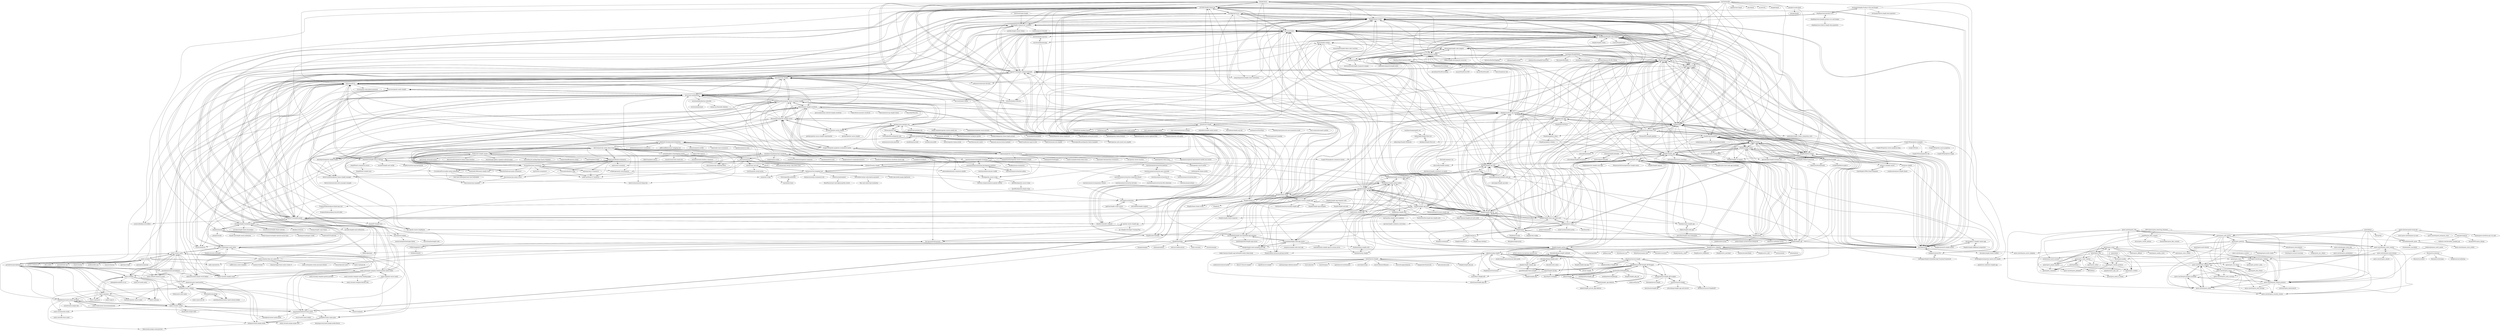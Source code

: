 digraph G {
"Shopify/dawn" -> "uicrooks/shopify-theme-lab"
"Shopify/dawn" -> "Shopify/theme-scripts"
"Shopify/dawn" -> "Shopify/shopify-cli"
"Shopify/dawn" -> "Shopify/themekit"
"Shopify/dawn" -> "freakdesign/Shopify-code-snippets"
"Shopify/dawn" -> "Shopify/theme-check"
"Shopify/dawn" -> "Shopify/hydrogen"
"Shopify/dawn" -> "the-couch/slater"
"Shopify/dawn" -> "Shopify/slate"
"Shopify/dawn" -> "ndimatteo/HULL"
"Shopify/dawn" -> "Shopify/storefront-api-examples"
"Shopify/dawn" -> "Shopify/shopify-node-api"
"Shopify/dawn" -> "Shopify/product-reviews-sample-app"
"Shopify/dawn" -> "julionc/awesome-shopify"
"Shopify/dawn" -> "mirceapiturca/Sections"
"btahir/next-shopify-starter" -> "iskurbanov/shopify-next.js-tailwind"
"btahir/next-shopify-starter" -> "Maxvien/next-shopify-storefront"
"btahir/next-shopify-starter" -> "BuilderIO/nextjs-shopify"
"btahir/next-shopify-starter" -> "momonoki1990/nextjs-shopify-store"
"btahir/next-shopify-starter" -> "olafsulich/fullstack-nextjs-ecommerce" ["e"=1]
"btahir/next-shopify-starter" -> "ndimatteo/HULL"
"btahir/next-shopify-starter" -> "chec/commercejs-nextjs-demo-store"
"btahir/next-shopify-starter" -> "ixartz/Next-JS-Landing-Page-Starter-Template" ["e"=1]
"btahir/next-shopify-starter" -> "lucaspulliese/next-ecommerce"
"btahir/next-shopify-starter" -> "creativetimofficial/notus-nextjs" ["e"=1]
"btahir/next-shopify-starter" -> "web3templates/stablo" ["e"=1]
"btahir/next-shopify-starter" -> "agcty/nextjs-advanced-starter"
"btahir/next-shopify-starter" -> "AlterClassIO/ecommerce-nextjs-stripe-checkout" ["e"=1]
"btahir/next-shopify-starter" -> "RafaelGoulartB/next-ecommerce"
"btahir/next-shopify-starter" -> "leerob/image-gallery-supabase-tailwind-nextjs" ["e"=1]
"Shopify/Timber" -> "Shopify/shopify_theme"
"Shopify/Timber" -> "Shopify/skeleton-theme"
"Shopify/Timber" -> "Shopify/slate"
"Shopify/Timber" -> "Shopify/themekit"
"Shopify/Timber" -> "Shopify/shopify_app"
"Shopify/Timber" -> "freakdesign/shopifyFD"
"Shopify/Timber" -> "discolabs/cartjs"
"Shopify/Timber" -> "Shopify/shopify_api"
"Shopify/Timber" -> "luciddesign/bootstrapify"
"Shopify/Timber" -> "Cam/Shopify-Theme-Framework"
"Shopify/Timber" -> "wilr/grunt-shopify"
"Shopify/Timber" -> "Shopify/polaris"
"Shopify/Timber" -> "keirwhitaker/shopify-birthday-suit"
"Shopify/Timber" -> "Shopify/shopify-css-import"
"Shopify/Timber" -> "freakdesign/shopify-custom-fields"
"Shopify/shopify_app" -> "Shopify/shopify_api"
"Shopify/shopify_app" -> "Shopify/Timber"
"Shopify/shopify_app" -> "Shopify/shopify-app-cli"
"Shopify/shopify_app" -> "Shopify/shopify_theme"
"Shopify/shopify_app" -> "Shopify/slate"
"Shopify/shopify_app" -> "Shopify/themekit"
"Shopify/shopify_app" -> "Shopify/polaris"
"Shopify/shopify_app" -> "Shopify/active_shipping"
"Shopify/shopify_app" -> "Shopify/polaris-react"
"Shopify/shopify_app" -> "activemerchant/active_merchant" ["e"=1]
"Shopify/shopify_app" -> "Shopify/shopify-node-app"
"Shopify/shopify_app" -> "kevinhughes27/shopify-sinatra-app"
"Shopify/shopify_app" -> "freakdesign/shopifyFD"
"Shopify/shopify_app" -> "shoppad/UptownCSS"
"Shopify/shopify_app" -> "freakdesign/Shopify-code-snippets"
"Shopify/quilt" -> "Shopify/shopify-app-cli"
"Shopify/quilt" -> "Shopify/polaris-react"
"Shopify/quilt" -> "Shopify/shopify-app-node"
"Shopify/quilt" -> "Shopify/theme-scripts"
"Shopify/quilt" -> "Shopify/storefront-api-examples"
"Shopify/quilt" -> "MONEI/Shopify-api-node"
"Shopify/quilt" -> "Shopify/shopify-demo-app-node-react"
"Shopify/quilt" -> "Shopify/remote-ui"
"Shopify/quilt" -> "Shopify/javascript"
"Shopify/quilt" -> "Shopify/web-configs"
"Shopify/quilt" -> "Shopify/node-themekit"
"Shopify/quilt" -> "the-couch/slater"
"Shopify/quilt" -> "Shopify/polaris"
"Shopify/quilt" -> "julionc/awesome-shopify"
"Shopify/quilt" -> "shopifypartners/developer-tools"
"gatsbyjs/store.gatsbyjs.org" -> "AlexanderProd/gatsby-shopify-starter"
"gatsbyjs/store.gatsbyjs.org" -> "GatsbyStorefront/gatsby-theme-storefront-shopify"
"gatsbyjs/store.gatsbyjs.org" -> "good-idea/sane-shopify"
"gatsbyjs/store.gatsbyjs.org" -> "DSchau/gatsby-mail"
"gatsbyjs/store.gatsbyjs.org" -> "parmsang/gatsby-starter-ecommerce"
"gatsbyjs/store.gatsbyjs.org" -> "gatsbyjs/api.gatsbyjs.org"
"gatsbyjs/store.gatsbyjs.org" -> "jlengstorf/gatsby-with-apollo"
"gatsbyjs/store.gatsbyjs.org" -> "ctrl-alt-del-world/midway"
"gatsbyjs/store.gatsbyjs.org" -> "netlify-templates/gatsby-starter-netlify-cms" ["e"=1]
"gatsbyjs/store.gatsbyjs.org" -> "alexislepresle/gatsby-shopify-theme"
"gatsbyjs/store.gatsbyjs.org" -> "gatsbyjs/gatsby-starter-shopify"
"gatsbyjs/store.gatsbyjs.org" -> "Shopify/storefront-api-examples"
"gatsbyjs/store.gatsbyjs.org" -> "ChristopherBiscardi/gatsby-mdx" ["e"=1]
"gatsbyjs/store.gatsbyjs.org" -> "angeloashmore/gatsby-source-prismic" ["e"=1]
"gatsbyjs/store.gatsbyjs.org" -> "GraphCMS/gatsby-graphcms-ecommerce-starter"
"jamstack-cms/jamstack-ecommerce" -> "jamstack-cms/jamstack-cms"
"jamstack-cms/jamstack-ecommerce" -> "chec/commercejs-nextjs-demo-store"
"jamstack-cms/jamstack-ecommerce" -> "vercel/commerce" ["e"=1]
"jamstack-cms/jamstack-ecommerce" -> "sdras/ecommerce-netlify" ["e"=1]
"jamstack-cms/jamstack-ecommerce" -> "lucaspulliese/next-ecommerce"
"jamstack-cms/jamstack-ecommerce" -> "basir/node-react-ecommerce" ["e"=1]
"jamstack-cms/jamstack-ecommerce" -> "dayhaysoos/use-shopping-cart"
"jamstack-cms/jamstack-ecommerce" -> "parmsang/gatsby-starter-ecommerce"
"jamstack-cms/jamstack-ecommerce" -> "RafaelGoulartB/next-ecommerce"
"jamstack-cms/jamstack-ecommerce" -> "ndimatteo/HULL"
"jamstack-cms/jamstack-ecommerce" -> "olafsulich/fullstack-nextjs-ecommerce" ["e"=1]
"jamstack-cms/jamstack-ecommerce" -> "jgudo/ecommerce-react" ["e"=1]
"jamstack-cms/jamstack-ecommerce" -> "GraphCMS/gatsby-graphcms-ecommerce-starter"
"jamstack-cms/jamstack-ecommerce" -> "mohamedsamara/mern-ecommerce" ["e"=1]
"jamstack-cms/jamstack-ecommerce" -> "jeffersonRibeiro/react-shopping-cart" ["e"=1]
"notrab/react-use-cart" -> "dayhaysoos/use-shopping-cart"
"notrab/react-use-cart" -> "chec/commerce.js"
"notrab/react-use-cart" -> "ynnoj/next-stripe" ["e"=1]
"notrab/react-use-cart" -> "CartQL/gatsby-cartql-starter"
"Shopify/storefront-api-examples" -> "Shopify/js-buy-sdk"
"Shopify/storefront-api-examples" -> "Shopify/theme-scripts"
"Shopify/storefront-api-examples" -> "Maxvien/next-shopify-storefront"
"Shopify/storefront-api-examples" -> "Shopify/graphql-js-client"
"Shopify/storefront-api-examples" -> "Shopify/shopify-demo-app-node-react"
"Shopify/storefront-api-examples" -> "the-couch/slater"
"Shopify/storefront-api-examples" -> "MONEI/Shopify-api-node"
"Shopify/storefront-api-examples" -> "Shopify/slate"
"Shopify/storefront-api-examples" -> "freakdesign/Shopify-code-snippets"
"Shopify/storefront-api-examples" -> "good-idea/sane-shopify"
"Shopify/storefront-api-examples" -> "Shopify/themekit"
"Shopify/storefront-api-examples" -> "julionc/awesome-shopify"
"Shopify/storefront-api-examples" -> "uicrooks/shopify-theme-lab"
"Shopify/storefront-api-examples" -> "AlexanderProd/gatsby-shopify-starter"
"Shopify/storefront-api-examples" -> "Shopify/shopify-app-cli"
"Shopify/hydrogen" -> "Shopify/dawn"
"Shopify/hydrogen" -> "vercel/turborepo" ["e"=1]
"Shopify/hydrogen" -> "vercel/commerce" ["e"=1]
"Shopify/hydrogen" -> "remix-run/remix" ["e"=1]
"Shopify/hydrogen" -> "Shopify/storefront-api-examples"
"Shopify/hydrogen" -> "ndimatteo/HULL"
"Shopify/hydrogen" -> "uicrooks/shopify-theme-lab"
"Shopify/hydrogen" -> "radix-ui/primitives" ["e"=1]
"Shopify/hydrogen" -> "sanity-io/hydrogen-sanity-demo"
"Shopify/hydrogen" -> "medusajs/medusa" ["e"=1]
"Shopify/hydrogen" -> "seek-oss/vanilla-extract" ["e"=1]
"Shopify/hydrogen" -> "modulz/stitches" ["e"=1]
"Shopify/hydrogen" -> "nextauthjs/next-auth" ["e"=1]
"Shopify/hydrogen" -> "Shopify/shopify-node-api"
"Shopify/hydrogen" -> "tamagui/tamagui" ["e"=1]
"Shopify/javascript" -> "dfmcphee/simple-proxy"
"Shopify/polaris-react" -> "Shopify/quilt"
"Shopify/polaris-react" -> "Shopify/shopify-app-cli"
"Shopify/polaris-react" -> "Shopify/shopify-demo-app-node-react"
"Shopify/polaris-react" -> "Shopify/themekit"
"Shopify/polaris-react" -> "Shopify/slate"
"Shopify/polaris-react" -> "Shopify/shopify_app"
"Shopify/polaris-react" -> "Shopify/shopify-node-api"
"Shopify/polaris-react" -> "Shopify/shopify-app-node"
"Shopify/polaris-react" -> "primer/components" ["e"=1]
"Shopify/polaris-react" -> "Shopify/storefront-api-examples"
"Shopify/polaris-react" -> "styled-system/styled-system" ["e"=1]
"Shopify/polaris-react" -> "Shopify/dawn"
"Shopify/polaris-react" -> "Shopify/shopify_api"
"Shopify/polaris-react" -> "Shopify/hydrogen"
"Shopify/polaris-react" -> "uber/baseweb" ["e"=1]
"Shopify/shopify-app-cli" -> "Shopify/shopify-demo-app-node-react"
"Shopify/shopify-app-cli" -> "Shopify/shopify-app-node"
"Shopify/shopify-app-cli" -> "julionc/awesome-shopify"
"Shopify/shopify-app-cli" -> "Shopify/shopify-theme-inspector"
"Shopify/shopify-app-cli" -> "Shopify/themekit"
"Shopify/shopify-app-cli" -> "Shopify/theme-scripts"
"Shopify/shopify-app-cli" -> "the-couch/slater"
"Shopify/shopify-app-cli" -> "freakdesign/Shopify-code-snippets"
"Shopify/shopify-app-cli" -> "hayes0724/shopify-webpack-themekit"
"Shopify/shopify-app-cli" -> "MONEI/Shopify-api-node"
"Shopify/shopify-app-cli" -> "Shopify/shopify-node-api"
"Shopify/shopify-app-cli" -> "Shopify/shopify_api"
"Shopify/shopify-app-cli" -> "Shopify/shopify_app"
"Shopify/shopify-app-cli" -> "Shopify/node-themekit"
"Shopify/shopify-app-cli" -> "hayes0724/shopify-packer"
"carolineschnapp/ajaxify-cart" -> "zakhardage/Shopify-Wish-List"
"sanity-io/sanity" -> "sanity-io/next-sanity"
"sanity-io/sanity" -> "ndimatteo/HULL"
"sanity-io/sanity" -> "tinacms/tinacms" ["e"=1]
"sanity-io/sanity" -> "portabletext/portabletext"
"sanity-io/sanity" -> "netlify/netlify-cms" ["e"=1]
"sanity-io/sanity" -> "sanity-io/GROQ"
"sanity-io/sanity" -> "modulz/stitches" ["e"=1]
"sanity-io/sanity" -> "agentejo/cockpit" ["e"=1]
"sanity-io/sanity" -> "payloadcms/payload" ["e"=1]
"sanity-io/sanity" -> "nextauthjs/next-auth" ["e"=1]
"sanity-io/sanity" -> "system-ui/theme-ui" ["e"=1]
"sanity-io/sanity" -> "blitz-js/blitz" ["e"=1]
"sanity-io/sanity" -> "radix-ui/primitives" ["e"=1]
"sanity-io/sanity" -> "garmeeh/next-seo" ["e"=1]
"sanity-io/sanity" -> "framer/motion" ["e"=1]
"freakdesign/Shopify-code-snippets" -> "vikrantnegi/shopify-code-snippets"
"freakdesign/Shopify-code-snippets" -> "Shopify/theme-scripts"
"freakdesign/Shopify-code-snippets" -> "gocomet/snippets"
"freakdesign/Shopify-code-snippets" -> "julionc/awesome-shopify"
"freakdesign/Shopify-code-snippets" -> "discolabs/cartjs"
"freakdesign/Shopify-code-snippets" -> "the-couch/slater"
"freakdesign/Shopify-code-snippets" -> "Shopify/starter-theme"
"freakdesign/Shopify-code-snippets" -> "freakdesign/shopifyFD"
"freakdesign/Shopify-code-snippets" -> "Shopify/shopify-scripts"
"freakdesign/Shopify-code-snippets" -> "Shopify/slate"
"freakdesign/Shopify-code-snippets" -> "uicrooks/shopify-theme-lab"
"freakdesign/Shopify-code-snippets" -> "hayes0724/shopify-webpack-themekit"
"freakdesign/Shopify-code-snippets" -> "mirceapiturca/Sections"
"freakdesign/Shopify-code-snippets" -> "dlerm/shopify-wishlist"
"freakdesign/Shopify-code-snippets" -> "Czarto/ShopifyScripts"
"osiset/laravel-shopify" -> "phpclassic/php-shopify"
"osiset/laravel-shopify" -> "osiset/Basic-Shopify-API"
"osiset/laravel-shopify" -> "Kyon147/laravel-shopify"
"osiset/laravel-shopify" -> "signifly/laravel-shopify"
"osiset/laravel-shopify" -> "spatie/package-skeleton-laravel" ["e"=1]
"osiset/laravel-shopify" -> "roach-php/core" ["e"=1]
"osiset/laravel-shopify" -> "Shopify/shopify-php-api"
"osiset/laravel-shopify" -> "stancl/tenancy" ["e"=1]
"osiset/laravel-shopify" -> "spatie/laravel-multitenancy" ["e"=1]
"osiset/laravel-shopify" -> "laravel/jetstream" ["e"=1]
"osiset/laravel-shopify" -> "laravel-filament/filament" ["e"=1]
"osiset/laravel-shopify" -> "nicoverbruggen/phpmon" ["e"=1]
"osiset/laravel-shopify" -> "shopperlabs/framework" ["e"=1]
"osiset/laravel-shopify" -> "getcandy/getcandy" ["e"=1]
"osiset/laravel-shopify" -> "mckenziearts/laravel-notify" ["e"=1]
"Shopify/shopify_api" -> "Shopify/shopify_app"
"Shopify/shopify_api" -> "Shopify/shopify-app-cli"
"Shopify/shopify_api" -> "Shopify/shopify_theme"
"Shopify/shopify_api" -> "Shopify/Timber"
"Shopify/shopify_api" -> "freakdesign/shopifyFD"
"Shopify/shopify_api" -> "Shopify/storefront-api-examples"
"Shopify/shopify_api" -> "Shopify/themekit"
"Shopify/shopify_api" -> "Shopify/shopify_python_api"
"Shopify/shopify_api" -> "Shopify/shopify-node-api"
"Shopify/shopify_api" -> "MONEI/Shopify-api-node"
"Shopify/shopify_api" -> "Shopify/active_shipping"
"Shopify/shopify_api" -> "Shopify/slate"
"Shopify/shopify_api" -> "Shopify/omniauth-shopify-oauth2"
"Shopify/shopify_api" -> "discolabs/cartjs"
"Shopify/shopify_api" -> "Shopify/shopify-app-node"
"portabletext/react-portabletext" -> "sanity-io/next-sanity"
"portabletext/react-portabletext" -> "portabletext/portabletext"
"portabletext/react-portabletext" -> "sanity-io/block-content-to-react"
"portabletext/react-portabletext" -> "ndimatteo/sanity-plugin-vercel-deploy"
"Shopify/slate" -> "Shopify/themekit"
"Shopify/slate" -> "Shopify/Timber"
"Shopify/slate" -> "Shopify/starter-theme"
"Shopify/slate" -> "Shopify/theme-scripts"
"Shopify/slate" -> "the-couch/slater"
"Shopify/slate" -> "Shopify/skeleton-theme"
"Shopify/slate" -> "freakdesign/Shopify-code-snippets"
"Shopify/slate" -> "discolabs/cartjs"
"Shopify/slate" -> "shopifypartners/developer-tools"
"Shopify/slate" -> "Shopify/storefront-api-examples"
"Shopify/slate" -> "Shopify/shopify_app"
"Shopify/slate" -> "Shopify/shopify-app-cli"
"Shopify/slate" -> "hayes0724/shopify-webpack-themekit"
"Shopify/slate" -> "Elkfox/Concrete"
"Shopify/slate" -> "Shopify/js-buy-sdk"
"Shopify/shopify_django_app" -> "Shopify/shopify_python_api"
"Shopify/shopify_django_app" -> "discolabs/django-shopify-auth"
"Shopify/shopify_django_app" -> "garettB/shopify-flask-example"
"Shopify/shopify_django_app" -> "discolabs/django-shopify-webhook"
"Shopify/shopify_django_app" -> "Shopify/shopify-node-app"
"Shopify/shopify_django_app" -> "Shopify/pyactiveresource"
"Shopify/shopify_python_api" -> "Shopify/shopify_django_app"
"Shopify/shopify_python_api" -> "discolabs/django-shopify-auth"
"Shopify/shopify_python_api" -> "garettB/shopify-flask-example"
"Shopify/shopify_python_api" -> "Shopify/pyactiveresource"
"Shopify/shopify_python_api" -> "Shopify/shopify_api"
"Shopify/shopify_python_api" -> "Shopify/shopify-app-cli"
"Shopify/shopify_python_api" -> "python-amazon-mws/python-amazon-mws" ["e"=1]
"Shopify/shopify_python_api" -> "discolabs/django-shopify-webhook"
"Shopify/shopify_python_api" -> "Shopify/shopify_app"
"Shopify/shopify_python_api" -> "Shopify/themekit"
"Shopify/shopify_python_api" -> "Shopify/shopify-node-app"
"Shopify/shopify_python_api" -> "MONEI/Shopify-api-node"
"Shopify/shopify_python_api" -> "phpclassic/php-shopify"
"Shopify/shopify_python_api" -> "Shopify/shopify-app-node"
"Shopify/shopify_python_api" -> "julionc/awesome-shopify"
"Shopify/remote-ui" -> "Shopify/ui-extensions"
"Shopify/remote-ui" -> "Shopify/argo-checkout"
"Shopify/remote-ui" -> "Shopify/shopify-node-api"
"Shopify/remote-ui" -> "Shopify/checkout-ui"
"Shopify/remote-ui" -> "Shopify/quilt"
"uicrooks/shopify-foundation-theme" -> "uicrooks/shopify-theme-lab"
"uicrooks/shopify-foundation-theme" -> "wesselvanree/shopify-theme-tailwind"
"uicrooks/shopify-foundation-theme" -> "hayes0724/shopify-packer"
"uicrooks/shopify-foundation-theme" -> "blanklob/adastra"
"uicrooks/shopify-foundation-theme" -> "GatsbyStorefront/gatsby-theme-storefront-shopify"
"uicrooks/shopify-foundation-theme" -> "uicrooks/shopify-mail-notifications"
"uicrooks/shopify-foundation-theme" -> "idbakkasse/helium"
"uicrooks/shopify-foundation-theme" -> "Youhan/shopify-vuejs-theme"
"uicrooks/shopify-foundation-theme" -> "uicrooks/shopify-theme-lab-plugins"
"uicrooks/shopify-foundation-theme" -> "krjo/shopify-webpack-dev-workflow"
"uicrooks/shopify-theme-lab" -> "uicrooks/shopify-foundation-theme"
"uicrooks/shopify-theme-lab" -> "hayes0724/shopify-packer"
"uicrooks/shopify-theme-lab" -> "the-couch/slater"
"uicrooks/shopify-theme-lab" -> "Shopify/theme-scripts"
"uicrooks/shopify-theme-lab" -> "hayes0724/shopify-webpack-themekit"
"uicrooks/shopify-theme-lab" -> "krjo/shopify-webpack-dev-workflow"
"uicrooks/shopify-theme-lab" -> "younessidbakkasse/workflow"
"uicrooks/shopify-theme-lab" -> "Shopify/dawn"
"uicrooks/shopify-theme-lab" -> "bornfight/goCart.js"
"uicrooks/shopify-theme-lab" -> "ctrl-alt-del-world/midway"
"uicrooks/shopify-theme-lab" -> "freakdesign/Shopify-code-snippets"
"uicrooks/shopify-theme-lab" -> "discolabs/cartjs"
"uicrooks/shopify-theme-lab" -> "Shopify/theme-check"
"uicrooks/shopify-theme-lab" -> "ndimatteo/HULL"
"uicrooks/shopify-theme-lab" -> "blanklob/adastra"
"anilsenay/next-e-commerce" -> "lucaspulliese/next-ecommerce"
"anilsenay/next-e-commerce" -> "guido-an/Nextjs-E-Commerce"
"anilsenay/next-e-commerce" -> "RafaelGoulartB/next-ecommerce"
"lucaspulliese/next-ecommerce" -> "RafaelGoulartB/next-ecommerce"
"lucaspulliese/next-ecommerce" -> "anilsenay/next-e-commerce"
"lucaspulliese/next-ecommerce" -> "jrussumbrella/dress-shop"
"lucaspulliese/next-ecommerce" -> "chec/commercejs-nextjs-demo-store"
"lucaspulliese/next-ecommerce" -> "guido-an/Nextjs-E-Commerce"
"lucaspulliese/next-ecommerce" -> "olafsulich/fullstack-nextjs-ecommerce" ["e"=1]
"lucaspulliese/next-ecommerce" -> "w3bdesign/nextjs-woocommerce" ["e"=1]
"lucaspulliese/next-ecommerce" -> "jamstack-cms/jamstack-ecommerce"
"lucaspulliese/next-ecommerce" -> "CrystallizeAPI/crystallize-nextjs-boilerplate"
"lucaspulliese/next-ecommerce" -> "chec/commercejs-nextjs-vercel"
"lucaspulliese/next-ecommerce" -> "loq24/react-ecommerce"
"Shopify/shopify-cli" -> "Shopify/theme-check"
"Shopify/shopify-cli" -> "Shopify/dawn"
"Shopify/shopify-cli" -> "uicrooks/shopify-theme-lab"
"Shopify/shopify-cli" -> "Shopify/theme-scripts"
"Shopify/shopify-cli" -> "hayes0724/shopify-packer"
"Shopify/shopify-cli" -> "Shopify/ui-extensions"
"Shopify/shopify-cli" -> "Shopify/cli"
"Shopify/shopify-cli" -> "Shopify/shopify-theme-inspector"
"Shopify/shopify-cli" -> "hayes0724/shopify-webpack-themekit"
"Shopify/shopify-cli" -> "Shopify/shopify-node-api"
"Shopify/shopify-cli" -> "Shopify/theme-check-vscode"
"Shopify/shopify-cli" -> "bornfight/goCart.js"
"Shopify/skeleton-theme" -> "Shopify/Timber"
"Shopify/skeleton-theme" -> "Shopify/shopify_theme"
"Shopify/skeleton-theme" -> "Shopify/starter-theme"
"Shopify/skeleton-theme" -> "Shopify/theme-scripts"
"Shopify/skeleton-theme" -> "luciddesign/bootstrapify"
"Shopify/skeleton-theme" -> "Shopify/slate"
"Shopify/skeleton-theme" -> "discolabs/cartjs"
"Shopify/skeleton-theme" -> "Shopify/themekit"
"Shopify/skeleton-theme" -> "freakdesign/shopifyFD"
"Shopify/skeleton-theme" -> "keirwhitaker/shopify-birthday-suit"
"Shopify/skeleton-theme" -> "the-couch/slater"
"Shopify/skeleton-theme" -> "Shopify/shopify-css-import"
"Shopify/skeleton-theme" -> "Cam/Shopify-Theme-Framework"
"Shopify/skeleton-theme" -> "freakdesign/Shopify-code-snippets"
"Shopify/skeleton-theme" -> "wilr/grunt-shopify"
"sanity-io/nextjs-blog-cms-sanity-v3" -> "sanity-io/template-nextjs-personal-website"
"sanity-io/nextjs-blog-cms-sanity-v3" -> "sanity-io/next-sanity"
"sanity-io/nextjs-blog-cms-sanity-v3" -> "sanity-io/plugin-kit"
"sanity-io/nextjs-blog-cms-sanity-v3" -> "sanity-io/sanity-shopify-studio"
"sanity-io/nextjs-blog-cms-sanity-v3" -> "sanity-io/hydrogen-sanity-demo"
"sanity-io/nextjs-blog-cms-sanity-v3" -> "hafffe/nextjs-sanity-template"
"sanity-io/nextjs-blog-cms-sanity-v3" -> "ctrl-alt-del-world/midway"
"sanity-io/nextjs-blog-cms-sanity-v3" -> "SimeonGriggs/remix-sanity-studio-v3"
"Shopify/polaris" -> "Shopify/Timber"
"Shopify/polaris" -> "Shopify/slate"
"Shopify/polaris" -> "Shopify/shopify_app"
"Shopify/polaris" -> "Shopify/themekit"
"Shopify/polaris" -> "Shopify/shopify-node-app"
"Shopify/polaris" -> "Shopify/shopify_theme"
"Shopify/polaris" -> "salesforce-ux/design-system" ["e"=1]
"Shopify/polaris" -> "Shopify/quilt"
"Shopify/polaris" -> "Shopify/js-buy-sdk"
"Shopify/polaris" -> "Shopify/shopify_api"
"Shopify/polaris" -> "Shopify/hydrogen"
"Shopify/polaris" -> "jxnblk/styled-system" ["e"=1]
"Shopify/polaris" -> "Shopify/dawn"
"Shopify/polaris" -> "carbon-design-system/carbon-design-kit" ["e"=1]
"Shopify/polaris" -> "shoppad/UptownCSS"
"reactioncommerce/example-storefront" -> "reactioncommerce/reaction-development-platform"
"reactioncommerce/example-storefront" -> "reactioncommerce/reaction-admin"
"reactioncommerce/example-storefront" -> "reactioncommerce/reaction-component-library"
"reactioncommerce/example-storefront" -> "storefront-foundation/react-storefront"
"reactioncommerce/example-storefront" -> "reactioncommerce/reaction-platform"
"reactioncommerce/example-storefront" -> "Maxvien/next-shopify-storefront"
"reactioncommerce/example-storefront" -> "Weakky/prisma-ecommerce" ["e"=1]
"Shopify/theme-scripts" -> "Shopify/starter-theme"
"Shopify/theme-scripts" -> "the-couch/slater"
"Shopify/theme-scripts" -> "freakdesign/Shopify-code-snippets"
"Shopify/theme-scripts" -> "uicrooks/shopify-theme-lab"
"Shopify/theme-scripts" -> "hayes0724/shopify-webpack-themekit"
"Shopify/theme-scripts" -> "hayes0724/shopify-packer"
"Shopify/theme-scripts" -> "discolabs/cartjs"
"Shopify/theme-scripts" -> "Shopify/themekit"
"Shopify/theme-scripts" -> "krjo/shopify-webpack-dev-workflow"
"Shopify/theme-scripts" -> "Shopify/node-themekit"
"Shopify/theme-scripts" -> "Shopify/skeleton-theme"
"Shopify/theme-scripts" -> "Shopify/slate"
"Shopify/theme-scripts" -> "Shopify/theme-check"
"Shopify/theme-scripts" -> "Shopify/shopify-theme-inspector"
"Shopify/theme-scripts" -> "bornfight/goCart.js"
"Shopify/shopify-demo-app-node-react" -> "Shopify/shopify-app-node"
"Shopify/shopify-demo-app-node-react" -> "Shopify/shopify-app-cli"
"Shopify/shopify-demo-app-node-react" -> "Shopify/storefront-api-examples"
"Shopify/shopify-demo-app-node-react" -> "airmiha/create-shopify-app"
"Shopify/shopify-demo-app-node-react" -> "Shopify/shopify-node-app"
"Shopify/shopify-demo-app-node-react" -> "Shopify/themekit"
"Shopify/shopify-demo-app-node-react" -> "Shopify/polaris-react"
"Shopify/shopify-demo-app-node-react" -> "julionc/awesome-shopify"
"Shopify/shopify-demo-app-node-react" -> "the-couch/slater"
"Shopify/shopify-demo-app-node-react" -> "Shopify/theme-scripts"
"Shopify/shopify-demo-app-node-react" -> "Shopify/shopify-node-api"
"Shopify/shopify-demo-app-node-react" -> "gil--/gatsby-starter-shopify-app"
"Shopify/shopify-demo-app-node-react" -> "freakdesign/Shopify-code-snippets"
"Shopify/shopify-demo-app-node-react" -> "MONEI/Shopify-api-node"
"Shopify/shopify-demo-app-node-react" -> "shopifypartners/developer-tools"
"Shopify/js-buy-sdk" -> "Shopify/storefront-api-examples"
"Shopify/js-buy-sdk" -> "Gomah/nuxt-shopify"
"Shopify/js-buy-sdk" -> "Shopify/graphql-js-client"
"Shopify/js-buy-sdk" -> "discolabs/cartjs"
"Shopify/js-buy-sdk" -> "Shopify/slate"
"Shopify/js-buy-sdk" -> "Shopify/themekit"
"Shopify/js-buy-sdk" -> "Shopify/buy-button-js"
"Shopify/js-buy-sdk" -> "Shopify/theme-scripts"
"Shopify/js-buy-sdk" -> "MONEI/Shopify-api-node"
"Shopify/js-buy-sdk" -> "the-couch/slater"
"Shopify/js-buy-sdk" -> "Shopify/shopify-app-cli"
"Shopify/js-buy-sdk" -> "Shopify/skeleton-theme"
"Shopify/js-buy-sdk" -> "good-idea/sane-shopify"
"Shopify/js-buy-sdk" -> "Shopify/shopify-node-api"
"Shopify/js-buy-sdk" -> "Shopify/starter-theme"
"blanklob/adastra" -> "TradewindUI/tradewind"
"blanklob/adastra" -> "BrickspaceLab/paper-toolkit"
"blanklob/adastra" -> "barrel/barrel-shopify"
"blanklob/adastra" -> "carstenlebek/shopify-non-embedded-app-template"
"blanklob/adastra" -> "panoply/syncify"
"blanklob/adastra" -> "uicrooks/shopify-foundation-theme"
"blanklob/adastra" -> "Kazuki-tam/shopify-email-notification"
"blanklob/adastra" -> "TrellisCommerce/shopify-tailwind-starter-base"
"dlerm/shopify-wishlist" -> "bryanchapel/shopify-debut-color-swatches"
"dlerm/shopify-wishlist" -> "zakhardage/Shopify-Wish-List"
"dlerm/shopify-wishlist" -> "vikrantnegi/shopify-code-snippets"
"dlerm/shopify-wishlist" -> "3daddict/themekit-webpack"
"dlerm/shopify-wishlist" -> "gocomet/snippets"
"dlerm/shopify-wishlist" -> "zacwasielewski/shopify-responsive-images"
"jgodson/shopify-script-creator" -> "the-taproom/build-process"
"jgodson/shopify-script-creator" -> "mirceapiturca/Sections"
"notrab/headless-dropshipping-starter" -> "chec/commercejs-nextjs-demo-store"
"notrab/headless-dropshipping-starter" -> "notrab/awesome-headless-commerce"
"notrab/headless-dropshipping-starter" -> "ynnoj/next-stripe" ["e"=1]
"notrab/headless-dropshipping-starter" -> "chec/commercejs-chopchop-demo"
"notrab/headless-dropshipping-starter" -> "dabit3/supabase-next.js"
"notrab/headless-dropshipping-starter" -> "vercel/virtual-event-starter-kit" ["e"=1]
"notrab/headless-dropshipping-starter" -> "GraphCMS/graphcms-commerce-starter"
"sanity-io/groq-cli" -> "sanity-io/groq-js"
"sanity-io/groq-cli" -> "sanity-io/GROQ"
"Shopify/node-themekit" -> "the-taproom/build-process"
"Shopify/node-themekit" -> "Shopify/theme-scripts"
"Shopify/themekit" -> "Shopify/slate"
"Shopify/themekit" -> "Shopify/theme-scripts"
"Shopify/themekit" -> "Shopify/starter-theme"
"Shopify/themekit" -> "Shopify/Timber"
"Shopify/themekit" -> "discolabs/cartjs"
"Shopify/themekit" -> "Shopify/shopify-app-cli"
"Shopify/themekit" -> "Shopify/shopify_theme"
"Shopify/themekit" -> "freakdesign/Shopify-code-snippets"
"Shopify/themekit" -> "Shopify/skeleton-theme"
"Shopify/themekit" -> "Shopify/node-themekit"
"Shopify/themekit" -> "Shopify/theme-check"
"Shopify/themekit" -> "the-couch/slater"
"Shopify/themekit" -> "Shopify/dawn"
"Shopify/themekit" -> "hayes0724/shopify-webpack-themekit"
"Shopify/themekit" -> "Shopify/shopify_app"
"panoply/vscode-liquid" -> "panoply/liquify"
"panoply/vscode-liquid" -> "pixelcabin/shopify_theme_integration_tests"
"portabletext/portabletext" -> "sanity-io/GROQ"
"portabletext/portabletext" -> "portabletext/react-portabletext"
"portabletext/portabletext" -> "sanity-io/groq-js"
"portabletext/portabletext" -> "sanity-io/block-content-to-react"
"portabletext/portabletext" -> "ricokahler/sanity-codegen"
"portabletext/portabletext" -> "sanity-io/sanity-recipes"
"portabletext/portabletext" -> "sanity-io/example-company-website-gatsby-sanity-combo"
"portabletext/portabletext" -> "sanity-io/sanity"
"portabletext/portabletext" -> "sanity-io/next-sanity"
"portabletext/portabletext" -> "ctrl-alt-del-world/midway"
"portabletext/portabletext" -> "good-idea/sane-shopify"
"portabletext/portabletext" -> "sanity-io/design"
"portabletext/portabletext" -> "sanity-io/groq-cli"
"portabletext/portabletext" -> "hcavalieri/gatsby-source-sanity"
"portabletext/portabletext" -> "LiamMartens/sanity-plugin-intl-input"
"DSchau/gatsby-mail" -> "jlengstorf/gatsby-with-apollo"
"DSchau/gatsby-mail" -> "gatsbyjs/store.gatsbyjs.org"
"DSchau/gatsby-mail" -> "ChristopherBiscardi/gatsby-theme-examples" ["e"=1]
"DSchau/gatsby-mail" -> "littleplusbig/gatsby-theme-legals-prismic" ["e"=1]
"DSchau/gatsby-mail" -> "dabit3/gatsby-auth-starter-aws-amplify" ["e"=1]
"DSchau/gatsby-mail" -> "wp-graphql/wp-graphiql" ["e"=1]
"DSchau/gatsby-mail" -> "ChristopherBiscardi/gatsby-mdx" ["e"=1]
"DSchau/gatsby-mail" -> "vojtaholik/gatsby-theme-simplecast" ["e"=1]
"DSchau/gatsby-mail" -> "Vagr9K/gatsby-advanced-starter" ["e"=1]
"DSchau/gatsby-mail" -> "epilande/gatsby-theme-firebase"
"DSchau/gatsby-mail" -> "eggheadio/gatsby-starter-egghead-blog" ["e"=1]
"DSchau/gatsby-mail" -> "fabe/gatsby-universal" ["e"=1]
"DSchau/gatsby-mail" -> "jamstack-cms/jamstack-cms"
"DSchau/gatsby-mail" -> "henrikwirth/awesome-wordpress-gatsby" ["e"=1]
"Maxvien/next-shopify-storefront" -> "Shopify/storefront-api-examples"
"Maxvien/next-shopify-storefront" -> "BuilderIO/nextjs-shopify"
"Maxvien/next-shopify-storefront" -> "iskurbanov/shopify-next.js-tailwind"
"Maxvien/next-shopify-storefront" -> "GatsbyStorefront/gatsby-theme-storefront-shopify"
"Maxvien/next-shopify-storefront" -> "btahir/next-shopify-starter"
"Maxvien/next-shopify-storefront" -> "AlexanderProd/gatsby-shopify-starter"
"Maxvien/next-shopify-storefront" -> "perryraskin/nextjs-tailwind-shopify-storefront"
"Maxvien/next-shopify-storefront" -> "ndimatteo/HULL"
"Maxvien/next-shopify-storefront" -> "good-idea/sane-shopify"
"Maxvien/next-shopify-storefront" -> "petermekhaeil/nextjs-commerce-shopify"
"Maxvien/next-shopify-storefront" -> "RobertBroersma/next-storefront"
"Maxvien/next-shopify-storefront" -> "Maxvien/bootstrap-shopify-theme"
"Maxvien/next-shopify-storefront" -> "ReactifyJS/Reactify"
"Maxvien/next-shopify-storefront" -> "reactioncommerce/example-storefront"
"Maxvien/next-shopify-storefront" -> "gatsbyjs/gatsby-starter-shopify"
"gatsbyjs/gatsby-starter-shopify" -> "GatsbyStorefront/gatsby-theme-storefront-shopify"
"gatsbyjs/gatsby-starter-shopify" -> "gatsbyjs/gatsby-source-shopify-experimental"
"gatsbyjs/gatsby-starter-shopify" -> "gatsbyjs/gatsby-source-shopify"
"gatsbyjs/gatsby-starter-shopify" -> "AlexanderProd/gatsby-shopify-starter"
"gil--/gatsby-starter-shopify-app" -> "gil--/gatsby-starter-shopifypwa"
"gil--/gatsby-starter-shopify-app" -> "gil--/Shopify-Developer-Training-Plan"
"good-idea/sane-shopify" -> "ctrl-alt-del-world/midway"
"good-idea/sane-shopify" -> "lucasvocos/gatsby-sanity-shopify"
"good-idea/sane-shopify" -> "the-couch/slater"
"good-idea/sane-shopify" -> "sanity-io/hydrogen-sanity-demo"
"good-idea/sane-shopify" -> "sanity-io/sanity-shopify-studio"
"good-idea/sane-shopify" -> "ndimatteo/HULL"
"good-idea/sane-shopify" -> "passionatepeople/awesome-sanity"
"good-idea/sane-shopify" -> "hayes0724/shopify-webpack-themekit"
"good-idea/sane-shopify" -> "ricokahler/sanity-codegen"
"good-idea/sane-shopify" -> "estrattonbailey/svbstrate"
"good-idea/sane-shopify" -> "sanity-io/example-company-website-gatsby-sanity-combo"
"good-idea/sane-shopify" -> "selfawarestudio/sane-eleventy"
"good-idea/sane-shopify" -> "GatsbyStorefront/gatsby-theme-storefront-shopify"
"good-idea/sane-shopify" -> "ndimatteo/sanity-plugin-vercel-deploy"
"good-idea/sane-shopify" -> "barrel/barrel-shopify"
"ndimatteo/HULL" -> "ctrl-alt-del-world/midway"
"ndimatteo/HULL" -> "good-idea/sane-shopify"
"ndimatteo/HULL" -> "sanity-io/hydrogen-sanity-demo"
"ndimatteo/HULL" -> "uicrooks/shopify-theme-lab"
"ndimatteo/HULL" -> "sanity-io/next-sanity"
"ndimatteo/HULL" -> "the-couch/slater"
"ndimatteo/HULL" -> "iskurbanov/shopify-next.js-tailwind"
"ndimatteo/HULL" -> "Maxvien/next-shopify-storefront"
"ndimatteo/HULL" -> "ricokahler/sanity-codegen"
"ndimatteo/HULL" -> "vercel/commerce" ["e"=1]
"ndimatteo/HULL" -> "sanity-io/nextjs-blog-cms-sanity-v3"
"ndimatteo/HULL" -> "lucasvocos/gatsby-sanity-shopify"
"ndimatteo/HULL" -> "Shopify/storefront-api-examples"
"ndimatteo/HULL" -> "vercel/nextjs-subscription-payments" ["e"=1]
"ndimatteo/HULL" -> "sanity-io/sanity-shopify-studio"
"thetrevorharmon/gatsby-theme-shopify-manager" -> "thetrevorharmon/sell-things-fast"
"thetrevorharmon/gatsby-theme-shopify-manager" -> "thetrevorharmon/only-down-manager-example"
"thetrevorharmon/gatsby-theme-shopify-manager" -> "lucasvocos/gatsby-sanity-shopify"
"dayhaysoos/use-shopping-cart" -> "notrab/react-use-cart"
"dayhaysoos/use-shopping-cart" -> "thorsten-stripe/ecommerce-gatsby-tutorial"
"dayhaysoos/use-shopping-cart" -> "AlexanderProd/gatsby-shopify-starter"
"dayhaysoos/use-shopping-cart" -> "jamstack-cms/jamstack-ecommerce"
"dayhaysoos/use-shopping-cart" -> "domitriusclark/mdnext"
"dayhaysoos/use-shopping-cart" -> "ndimatteo/HULL"
"dayhaysoos/use-shopping-cart" -> "ynnoj/next-stripe" ["e"=1]
"dayhaysoos/use-shopping-cart" -> "thorwebdev/nextjs-subscription-payments"
"dayhaysoos/use-shopping-cart" -> "netlify-labs/netlify-plugin-lighthouse" ["e"=1]
"dayhaysoos/use-shopping-cart" -> "toastdotdev/toast"
"dayhaysoos/use-shopping-cart" -> "ctrl-alt-del-world/midway"
"dayhaysoos/use-shopping-cart" -> "thetrevorharmon/gatsby-theme-shopify-manager"
"dayhaysoos/use-shopping-cart" -> "dayhaysoos/nextjs-ecommerce-site"
"dayhaysoos/use-shopping-cart" -> "brxck/gatsby-starter-stripe"
"dayhaysoos/use-shopping-cart" -> "ChristopherBiscardi/toast"
"Shopify/starter-theme" -> "Shopify/theme-scripts"
"Shopify/starter-theme" -> "Shopify/skeleton-theme"
"Shopify/starter-theme" -> "freakdesign/Shopify-code-snippets"
"Shopify/starter-theme" -> "Shopify/slate"
"Shopify/starter-theme" -> "Shopify/themekit"
"Shopify/starter-theme" -> "the-couch/slater"
"Shopify/starter-theme" -> "Shopify/node-themekit"
"Shopify/starter-theme" -> "discolabs/cartjs"
"Shopify/starter-theme" -> "Elkfox/Concrete"
"Shopify/starter-theme" -> "hayes0724/shopify-webpack-themekit"
"Shopify/starter-theme" -> "vikrantnegi/shopify-code-snippets"
"Shopify/starter-theme" -> "Shopify/shopify-app-cli"
"Shopify/starter-theme" -> "shopifypartners/developer-tools"
"Shopify/starter-theme" -> "uicrooks/shopify-theme-lab"
"Shopify/starter-theme" -> "krjo/shopify-webpack-dev-workflow"
"cmcdonaldca/ohShopify.php" -> "sandeepshetty/shopify.php"
"cmcdonaldca/ohShopify.php" -> "ShopifyExtras/PHP-Shopify-API-Wrapper"
"cmcdonaldca/ohShopify.php" -> "donutdan4114/shopify"
"cmcdonaldca/ohShopify.php" -> "Shopify/shopify_php_api"
"cmcdonaldca/ohShopify.php" -> "joshrps/laravel-shopify-API-wrapper"
"cmcdonaldca/ohShopify.php" -> "phpish/shopify"
"cmcdonaldca/ohShopify.php" -> "phpish/shopify_app-skeleton"
"cmcdonaldca/ohShopify.php" -> "sandeepshetty/shopify_api"
"phpclassic/php-shopify" -> "slince/shopify-api-php"
"phpclassic/php-shopify" -> "osiset/laravel-shopify"
"phpclassic/php-shopify" -> "ohmybrew/laravel-shopify"
"phpclassic/php-shopify" -> "Shopify/shopify-php-api"
"phpclassic/php-shopify" -> "osiset/Basic-Shopify-API"
"phpclassic/php-shopify" -> "robwittman/shopify-php-sdk"
"phpclassic/php-shopify" -> "donutdan4114/shopify"
"phpclassic/php-shopify" -> "ohmybrew/Basic-Shopify-API"
"phpclassic/php-shopify" -> "ShopifyExtras/PHP-Shopify-API-Wrapper"
"phpclassic/php-shopify" -> "Shopify/shopify-php-app"
"phpclassic/php-shopify" -> "Shopify/shopify-php"
"phpclassic/php-shopify" -> "nyalex/shopify-generating-api-token-guide"
"phpclassic/php-shopify" -> "zf-fr/zfr-shopify"
"phpclassic/php-shopify" -> "freakdesign/Shopify-code-snippets"
"phpclassic/php-shopify" -> "phpish/shopify"
"brxck/gatsby-starter-stripe" -> "njosefbeck/gatsby-source-stripe"
"brxck/gatsby-starter-stripe" -> "thorsten-stripe/ecommerce-gatsby-tutorial"
"krjo/shopify-webpack-dev-workflow" -> "hayes0724/shopify-webpack-themekit"
"krjo/shopify-webpack-dev-workflow" -> "hayes0724/shopify-packer"
"krjo/shopify-webpack-dev-workflow" -> "3daddict/themekit-webpack"
"krjo/shopify-webpack-dev-workflow" -> "uicrooks/shopify-theme-lab"
"krjo/shopify-webpack-dev-workflow" -> "Shopify/theme-scripts"
"krjo/shopify-webpack-dev-workflow" -> "jaredkc/shopify-starter-theme"
"krjo/shopify-webpack-dev-workflow" -> "younessidbakkasse/workflow"
"krjo/shopify-webpack-dev-workflow" -> "the-couch/slater"
"krjo/shopify-webpack-dev-workflow" -> "pixelcabin/shopify_theme_integration_tests"
"krjo/shopify-webpack-dev-workflow" -> "brohlson/parcel-themekit"
"wesselvanree/shopify-theme-tailwind" -> "uicrooks/shopify-foundation-theme"
"thorsten-stripe/ecommerce-gatsby-tutorial" -> "brxck/gatsby-starter-stripe"
"carstenlebek/shopify-non-embedded-app-template" -> "carstenlebek/shopify-node-app-starter"
"carstenlebek/shopify-non-embedded-app-template" -> "kinngh/shopify-node-mongodb-next-app"
"carstenlebek/shopify-non-embedded-app-template" -> "jonathangiardino/shopify-app-starter"
"Shopify/shopify_theme" -> "Shopify/Timber"
"Shopify/shopify_theme" -> "Shopify/skeleton-theme"
"Shopify/shopify_theme" -> "freakdesign/shopifyFD"
"Shopify/shopify_theme" -> "luciddesign/bootstrapify"
"Shopify/shopify_theme" -> "Shopify/themekit"
"Shopify/shopify_theme" -> "Shopify/shopify-css-import"
"Shopify/shopify_theme" -> "Shopify/shopify_app"
"Shopify/shopify_theme" -> "Shopify/shopify_api"
"Shopify/shopify_theme" -> "discolabs/cartjs"
"Shopify/shopify_theme" -> "wilr/grunt-shopify"
"Shopify/shopify_theme" -> "meeech/shopify.tmbundle"
"Shopify/shopify_theme" -> "Cam/Shopify-Theme-Framework"
"Shopify/shopify_theme" -> "Shopify/slate"
"Shopify/shopify_theme" -> "internalfx/quickshot"
"Shopify/shopify_theme" -> "freakdesign/shopify-custom-fields"
"chec/commerce.js" -> "chec/commercejs-nextjs-demo-store"
"chec/commerce.js" -> "chec/commercejs-examples"
"chec/commerce.js" -> "chec/commercejs-chopchop-demo"
"chec/commerce.js" -> "notrab/react-use-cart"
"chec/commerce.js" -> "chec/cli"
"chec/commerce.js" -> "chec/commercejs-nextjs-vercel"
"chec/commerce.js" -> "chec/commercejs-reactjs-vuejs-demo-store"
"estrattonbailey/klaviyo-subscribe" -> "human-nyc/themekit-skeleton"
"estrattonbailey/klaviyo-subscribe" -> "estrattonbailey/mela"
"hayes0724/shopify-webpack-themekit" -> "krjo/shopify-webpack-dev-workflow"
"hayes0724/shopify-webpack-themekit" -> "hayes0724/shopify-packer"
"hayes0724/shopify-webpack-themekit" -> "the-couch/slater"
"hayes0724/shopify-webpack-themekit" -> "Shopify/theme-scripts"
"hayes0724/shopify-webpack-themekit" -> "uicrooks/shopify-theme-lab"
"hayes0724/shopify-webpack-themekit" -> "3daddict/themekit-webpack"
"hayes0724/shopify-webpack-themekit" -> "good-idea/sane-shopify"
"hayes0724/shopify-webpack-themekit" -> "tomaszbujnowicz/shopify-slater-tailwindcss"
"hayes0724/shopify-webpack-themekit" -> "mcqua007/shopify-bare"
"hayes0724/shopify-webpack-themekit" -> "the-taproom/build-process"
"hayes0724/shopify-webpack-themekit" -> "ctrl-alt-del-world/midway"
"hayes0724/shopify-webpack-themekit" -> "dlerm/shopify-wishlist"
"Baremetrics/calendar" -> "Baremetrics/select"
"Baremetrics/calendar" -> "Baremetrics/barepng"
"Baremetrics/calendar" -> "dwightwatson/validating" ["e"=1]
"Baremetrics/calendar" -> "forsbergplustwo/partner-metrics-for-shopify"
"chec/commercejs-nextjs-demo-store" -> "chec/commerce.js"
"chec/commercejs-nextjs-demo-store" -> "lucaspulliese/next-ecommerce"
"chec/commercejs-nextjs-demo-store" -> "chec/commercejs-chopchop-demo"
"chec/commercejs-nextjs-demo-store" -> "jamstack-cms/jamstack-ecommerce"
"chec/commercejs-nextjs-demo-store" -> "RafaelGoulartB/next-ecommerce"
"chec/commercejs-nextjs-demo-store" -> "chec/commercejs-nextjs-vercel"
"chec/commercejs-nextjs-demo-store" -> "CrystallizeAPI/crystallize-nextjs-boilerplate"
"chec/commercejs-nextjs-demo-store" -> "notrab/headless-dropshipping-starter"
"chec/commercejs-nextjs-demo-store" -> "vercel/commerce" ["e"=1]
"chec/commercejs-nextjs-demo-store" -> "chec/commercejs-examples"
"chec/commercejs-nextjs-demo-store" -> "guido-an/Nextjs-E-Commerce"
"chec/commercejs-nextjs-demo-store" -> "btahir/next-shopify-starter"
"chec/commercejs-nextjs-demo-store" -> "w3bdesign/nextjs-woocommerce" ["e"=1]
"chec/commercejs-nextjs-demo-store" -> "storefront-foundation/react-storefront"
"chec/commercejs-nextjs-demo-store" -> "wgryc/video-input-js" ["e"=1]
"sanity-io/hydrogen-sanity-demo" -> "sanity-io/sanity-shopify-studio"
"sanity-io/hydrogen-sanity-demo" -> "ctrl-alt-del-world/midway"
"sanity-io/hydrogen-sanity-demo" -> "good-idea/sane-shopify"
"sanity-io/hydrogen-sanity-demo" -> "Shopify/awesome-hydrogen"
"sanity-io/hydrogen-sanity-demo" -> "ndimatteo/HULL"
"sanity-io/hydrogen-sanity-demo" -> "sanity-io/next-sanity"
"sanity-io/hydrogen-sanity-demo" -> "ndimatteo/sanity-plugin-vercel-deploy"
"sanity-io/hydrogen-sanity-demo" -> "lucasvocos/gatsby-sanity-shopify"
"sanity-io/hydrogen-sanity-demo" -> "ricokahler/sanity-super-pane"
"Shopify/active_shipping" -> "Shopify/active_fulfillment"
"Shopify/active_shipping" -> "Shopify/active_merchant" ["e"=1]
"Shopify/active_shipping" -> "jazminschroeder/fedex"
"Shopify/active_shipping" -> "Shopify/shopify_app"
"Shopify/active_shipping" -> "Shopify/active_utils"
"Shopify/active_shipping" -> "toretore/barby" ["e"=1]
"Shopify/active_shipping" -> "mbulat/plutus" ["e"=1]
"Shopify/active_shipping" -> "Shopify/shopify_api"
"Shopify/active_shipping" -> "spree-contrib/spree_active_shipping"
"Shopify/active_shipping" -> "thoughtbot/griddler" ["e"=1]
"Shopify/active_shipping" -> "gaffneyc/usps"
"Shopify/active_shipping" -> "drewblas/aws-ses" ["e"=1]
"Shopify/active_shipping" -> "RubyMoney/money-rails" ["e"=1]
"Shopify/active_shipping" -> "Shopify/identity_cache" ["e"=1]
"moltin/gatsby-demo-store" -> "moltin/gatsby-source-moltin"
"nozzlegear/ShopifySharp" -> "XiaoFaye/WooCommerce.NET"
"nozzlegear/ShopifySharp" -> "cmcdonaldca/shopify.net"
"nozzlegear/ShopifySharp" -> "Shopify/Timber"
"nozzlegear/ShopifySharp" -> "Shopify/shopify_api"
"nozzlegear/ShopifySharp" -> "MONEI/Shopify-api-node"
"nozzlegear/ShopifySharp" -> "freakdesign/shopifyFD"
"nozzlegear/ShopifySharp" -> "Shopify/shopify_app"
"nozzlegear/ShopifySharp" -> "abuzuhri/Amazon-SP-API-CSharp" ["e"=1]
"nozzlegear/ShopifySharp" -> "kylewest/DotNetShipping"
"nozzlegear/ShopifySharp" -> "Shopify/shopify-demo-app-node-react"
"nozzlegear/ShopifySharp" -> "Shopify/shopify_python_api"
"nozzlegear/ShopifySharp" -> "Shopify/themekit"
"nozzlegear/ShopifySharp" -> "cafeasp/shopifytutorial"
"nozzlegear/ShopifySharp" -> "ishahrier/ExicoShopifyFramework"
"nozzlegear/ShopifySharp" -> "Merchello/Merchello" ["e"=1]
"Shopify/shopify-express" -> "Shopify/shopify-node-app"
"BuilderIO/nextjs-shopify" -> "Maxvien/next-shopify-storefront"
"BuilderIO/nextjs-shopify" -> "iskurbanov/shopify-next.js-tailwind"
"BuilderIO/nextjs-shopify" -> "btahir/next-shopify-starter"
"BuilderIO/nextjs-shopify" -> "ndimatteo/HULL"
"BuilderIO/nextjs-shopify" -> "petermekhaeil/nextjs-commerce-shopify"
"BuilderIO/nextjs-shopify" -> "momonoki1990/nextjs-shopify-store"
"BuilderIO/nextjs-shopify" -> "ctrlaltdylan/shopify-nextjs-toolbox"
"harttle/liquidjs" -> "aquibm/react-liquid"
"harttle/liquidjs" -> "docs/liquid"
"harttle/liquidjs" -> "Shopify/theme-scripts"
"harttle/liquidjs" -> "MONEI/Shopify-api-node"
"harttle/liquidjs" -> "eta-dev/eta" ["e"=1]
"harttle/liquidjs" -> "uicrooks/shopify-theme-lab"
"harttle/liquidjs" -> "discolabs/cartjs"
"harttle/liquidjs" -> "Shopify/slate"
"harttle/liquidjs" -> "Shopify/starter-theme"
"harttle/liquidjs" -> "panoply/vscode-liquid"
"harttle/liquidjs" -> "julionc/awesome-shopify"
"harttle/liquidjs" -> "krjo/shopify-webpack-dev-workflow"
"harttle/liquidjs" -> "Shopify/themekit"
"harttle/liquidjs" -> "hayes0724/shopify-webpack-themekit"
"harttle/liquidjs" -> "Shopify/liquid" ["e"=1]
"spree-contrib/spree_i18n" -> "spree-contrib/spree_globalize"
"spree-contrib/spree_i18n" -> "spree-contrib/spree_sitemap"
"spree-contrib/spree_i18n" -> "spree-contrib/spree_wishlist"
"spree-contrib/spree_i18n" -> "spree/spree_auth_devise"
"spree-contrib/spree_i18n" -> "spree-contrib/spree_related_products"
"spree-contrib/spree_i18n" -> "spree-contrib/spree_multi_currency"
"spree-contrib/spree_i18n" -> "spree-contrib/spree_editor"
"spree-contrib/spree_mail_settings" -> "spree-contrib/spree_sitemap"
"spree-contrib/spree_related_products" -> "spree-contrib/spree-product-assembly"
"spree-contrib/spree_related_products" -> "spree-contrib/spree_recently_viewed"
"spree-contrib/spree_related_products" -> "spree-contrib/spree_social"
"spree-contrib/spree_related_products" -> "spree-contrib/spree_sitemap"
"spree-contrib/spree_related_products" -> "spree-contrib/spree_wishlist"
"spree-contrib/spree_related_products" -> "spree-contrib/spree_mail_settings"
"spree-contrib/spree_related_products" -> "javereec/spree_elasticsearch"
"spree-contrib/spree_related_products" -> "spree-contrib/spree_editor"
"Elkfox/Ajaxinate" -> "bornfight/goCart.js"
"discolabs/cartjs" -> "Shopify/theme-scripts"
"discolabs/cartjs" -> "freakdesign/Shopify-code-snippets"
"discolabs/cartjs" -> "bornfight/goCart.js"
"discolabs/cartjs" -> "the-couch/slater"
"discolabs/cartjs" -> "Shopify/themekit"
"discolabs/cartjs" -> "Shopify/slate"
"discolabs/cartjs" -> "Shopify/starter-theme"
"discolabs/cartjs" -> "uicrooks/shopify-theme-lab"
"discolabs/cartjs" -> "shoppad/UptownCSS"
"discolabs/cartjs" -> "vikrantnegi/shopify-code-snippets"
"discolabs/cartjs" -> "freakdesign/shopifyFD"
"discolabs/cartjs" -> "Shopify/skeleton-theme"
"discolabs/cartjs" -> "discolabs/shopify-theme-scaffold"
"discolabs/cartjs" -> "Elkfox/Ajaxinate"
"discolabs/cartjs" -> "discolabs/custard-js"
"spree-contrib/spree_reviews" -> "spree-contrib/spree_wishlist"
"spree-contrib/spree_reviews" -> "spree-contrib/spree_related_products"
"CrystallizeAPI/crystallize-nextjs-boilerplate" -> "chec/commercejs-examples"
"CrystallizeAPI/crystallize-nextjs-boilerplate" -> "chec/commercejs-nextjs-vercel"
"CrystallizeAPI/crystallize-nextjs-boilerplate" -> "react-next-boilerplate/react-next-boilerplate" ["e"=1]
"Shopify/shopify-node-app" -> "Shopify/shopify-express"
"Shopify/shopify-node-app" -> "airmiha/create-shopify-app"
"Shopify/shopify-node-app" -> "MONEI/Shopify-api-node"
"Shopify/shopify-node-app" -> "Elkfox/shopify-node-app"
"Shopify/shopify-node-app" -> "christophergregory/shopify-node-api"
"Shopify/shopify-node-app" -> "Shopify/shopify-demo-app-node-react"
"Shopify/shopify-node-app" -> "lojabasico/shopify-postman"
"Shopify/shopify-node-app" -> "buggy/generator-shopify-react-app"
"Shopify/shopify-node-app" -> "Shopify/unite-react-node-app-workshop"
"Shopify/shopify-node-app" -> "shopifypartners/developer-tools"
"Shopify/shopify-node-app" -> "Shopify/slate"
"Shopify/shopify-node-app" -> "dmccuskey/shopify-modern"
"Shopify/shopify-node-app" -> "julionc/awesome-shopify"
"Shopify/shopify-node-app" -> "DimensionSoftware/generator-shopify-nextjs"
"Shopify/shopify-node-app" -> "ohmybrew/laravel-shopify"
"lojabasico/shopify-postman" -> "Shopify/shopify-node-app"
"lojabasico/shopify-postman" -> "ShopifyExtras/PHP-Shopify-API-Wrapper"
"julionc/awesome-shopify" -> "freakdesign/Shopify-code-snippets"
"julionc/awesome-shopify" -> "vikrantnegi/shopify-code-snippets"
"julionc/awesome-shopify" -> "gocomet/snippets"
"julionc/awesome-shopify" -> "Shopify/shopify-app-cli"
"julionc/awesome-shopify" -> "Elkfox/shopify-development-resources"
"julionc/awesome-shopify" -> "Shopify/theme-scripts"
"julionc/awesome-shopify" -> "discolabs/cartjs"
"julionc/awesome-shopify" -> "shopifypartners/developer-tools"
"julionc/awesome-shopify" -> "uicrooks/shopify-theme-lab"
"julionc/awesome-shopify" -> "Shopify/storefront-api-examples"
"julionc/awesome-shopify" -> "mirceapiturca/Sections"
"julionc/awesome-shopify" -> "Shopify/themekit"
"julionc/awesome-shopify" -> "hayes0724/shopify-webpack-themekit"
"julionc/awesome-shopify" -> "the-couch/slater"
"julionc/awesome-shopify" -> "Shopify/shopify-app-node"
"reactioncommerce/reaction-development-platform" -> "reactioncommerce/reaction-admin"
"reactioncommerce/reaction-development-platform" -> "reactioncommerce/proxy-traefik"
"reactioncommerce/reaction-development-platform" -> "reactioncommerce/example-storefront"
"storefront-foundation/react-storefront" -> "storefront-foundation/magento2-connector"
"storefront-foundation/react-storefront" -> "reactioncommerce/example-storefront"
"storefront-foundation/react-storefront" -> "w3bdesign/nextjs-woocommerce" ["e"=1]
"storefront-foundation/react-storefront" -> "imranhsayed/woo-next" ["e"=1]
"storefront-foundation/react-storefront" -> "chec/commerce.js"
"storefront-foundation/react-storefront" -> "graphcommerce-org/graphcommerce" ["e"=1]
"storefront-foundation/react-storefront" -> "chec/commercejs-nextjs-demo-store"
"storefront-foundation/react-storefront" -> "storefront-foundation/react-storefront-starter-app"
"storefront-foundation/react-storefront" -> "saleor/react-storefront" ["e"=1]
"storefront-foundation/react-storefront" -> "Maxvien/next-shopify-storefront"
"storefront-foundation/react-storefront" -> "reactioncommerce/reaction-development-platform"
"storefront-foundation/react-storefront" -> "scandipwa/scandipwa" ["e"=1]
"storefront-foundation/react-storefront" -> "vercel/commerce" ["e"=1]
"storefront-foundation/react-storefront" -> "GatsbyStorefront/gatsby-theme-storefront-shopify"
"storefront-foundation/react-storefront" -> "magento/pwa-studio" ["e"=1]
"parmsang/gatsby-starter-ecommerce" -> "moltin/gatsby-demo-store"
"parmsang/gatsby-starter-ecommerce" -> "GraphCMS/gatsby-graphcms-ecommerce-starter"
"parmsang/gatsby-starter-ecommerce" -> "bigcommerce/gatsby-bigcommerce-netlify-cms-starter"
"parmsang/gatsby-starter-ecommerce" -> "AlexanderProd/gatsby-shopify-starter"
"parmsang/gatsby-starter-ecommerce" -> "brxck/gatsby-starter-stripe"
"parmsang/gatsby-starter-ecommerce" -> "GatsbyStorefront/gatsby-theme-storefront-shopify"
"parmsang/gatsby-starter-ecommerce" -> "rohitguptab/OneShopper"
"parmsang/gatsby-starter-ecommerce" -> "gatsbyjs/store.gatsbyjs.org"
"parmsang/gatsby-starter-ecommerce" -> "alexislepresle/gatsby-shopify-theme"
"parmsang/gatsby-starter-ecommerce" -> "moltin-examples/nextjs-demo-store"
"parmsang/gatsby-starter-ecommerce" -> "thorsten-stripe/ecommerce-gatsby-tutorial"
"parmsang/gatsby-starter-ecommerce" -> "GatsbyStorefront/gatsby-starter-storefront-shopify"
"parmsang/gatsby-starter-ecommerce" -> "perminder-klair/gatsbyjs-ecommerce"
"parmsang/gatsby-starter-ecommerce" -> "gil--/gatsby-starter-shopifypwa"
"parmsang/gatsby-starter-ecommerce" -> "v4iv/gatsby-starter-business" ["e"=1]
"sanity-io/block-content-to-react" -> "sanity-io/sanity-recipes"
"gwincr11/shopify-starter" -> "Cam/Shopify-HTML-Email-Templates"
"XiaoFaye/WooCommerce.NET" -> "wp-net/WordPressPCL"
"XiaoFaye/WooCommerce.NET" -> "nozzlegear/ShopifySharp"
"XiaoFaye/WooCommerce.NET" -> "Bukimedia/PrestaSharp"
"XiaoFaye/WooCommerce.NET" -> "abrudtkuhl/WordPressSharp"
"jasewarner/gulp-shopify" -> "Shopify/theme-scripts"
"jasewarner/gulp-shopify" -> "krjo/shopify-webpack-dev-workflow"
"jasewarner/gulp-shopify" -> "hayes0724/shopify-webpack-themekit"
"ohmybrew/laravel-shopify" -> "ohmybrew/Basic-Shopify-API"
"ohmybrew/laravel-shopify" -> "oseintow/laravel-shopify"
"ohmybrew/laravel-shopify" -> "phpclassic/php-shopify"
"ohmybrew/laravel-shopify" -> "BNMetrics/Laravel-ShopifyAPI"
"ohmybrew/laravel-shopify" -> "ShopifyExtras/PHP-Shopify-API-Wrapper"
"ohmybrew/laravel-shopify" -> "joshrps/laravel-shopify-API-wrapper"
"ohmybrew/laravel-shopify" -> "Shopify/shopify-php-app"
"ohmybrew/laravel-shopify" -> "slince/shopify-api-php"
"ohmybrew/laravel-shopify" -> "Shopify/shopify-node-app"
"GatsbyStorefront/gatsby-theme-storefront-shopify" -> "alexislepresle/gatsby-shopify-theme"
"GatsbyStorefront/gatsby-theme-storefront-shopify" -> "AlexanderProd/gatsby-shopify-starter"
"GatsbyStorefront/gatsby-theme-storefront-shopify" -> "GatsbyStorefront/gatsby-starter-storefront-shopify"
"GatsbyStorefront/gatsby-theme-storefront-shopify" -> "thetrevorharmon/gatsby-theme-shopify-manager"
"GatsbyStorefront/gatsby-theme-storefront-shopify" -> "ctrl-alt-del-world/midway"
"GatsbyStorefront/gatsby-theme-storefront-shopify" -> "good-idea/sane-shopify"
"GatsbyStorefront/gatsby-theme-storefront-shopify" -> "gatsbyjs/gatsby-starter-shopify"
"GatsbyStorefront/gatsby-theme-storefront-shopify" -> "gil--/gatsby-starter-shopifypwa"
"GatsbyStorefront/gatsby-theme-storefront-shopify" -> "uicrooks/shopify-foundation-theme"
"GatsbyStorefront/gatsby-theme-storefront-shopify" -> "GraphCMS/gatsby-graphcms-ecommerce-starter"
"GatsbyStorefront/gatsby-theme-storefront-shopify" -> "Maxvien/next-shopify-storefront"
"GatsbyStorefront/gatsby-theme-storefront-shopify" -> "lucasvocos/gatsby-sanity-shopify"
"GatsbyStorefront/gatsby-theme-storefront-shopify" -> "the-couch/slater"
"GatsbyStorefront/gatsby-theme-storefront-shopify" -> "gatsbyjs/store.gatsbyjs.org"
"GatsbyStorefront/gatsby-theme-storefront-shopify" -> "brxck/gatsby-starter-stripe"
"Shopify/theme-check" -> "Shopify/theme-check-vscode"
"Shopify/theme-check" -> "Shopify/theme-scripts"
"Shopify/theme-check" -> "Shopify/shopify-theme-inspector"
"Shopify/theme-check" -> "Shopify/shopify-cli"
"Shopify/theme-check" -> "uicrooks/shopify-theme-lab"
"Shopify/theme-check" -> "the-taproom/build-process"
"Shopify/theme-check" -> "hayes0724/shopify-webpack-themekit"
"Shopify/theme-check" -> "hayes0724/shopify-packer"
"Shopify/theme-check" -> "mirceapiturca/Sections"
"Shopify/theme-check" -> "the-couch/slater"
"Shopify/theme-check" -> "discolabs/custard-js"
"Shopify/theme-check" -> "Shopify/product-reviews-sample-app"
"Shopify/theme-check" -> "Shopify/shopify-app-cli"
"Shopify/theme-check" -> "Shopify/shopify-node-api"
"Shopify/theme-check" -> "Shopify/themekit"
"donutdan4114/shopify" -> "ShopifyExtras/PHP-Shopify-API-Wrapper"
"donutdan4114/shopify" -> "cmcdonaldca/ohShopify.php"
"shopifypartners/developer-tools" -> "freakdesign/shopifyFD"
"shopifypartners/developer-tools" -> "Shopify/theme-scripts"
"shopifypartners/developer-tools" -> "internalfx/quickshot"
"shopifypartners/developer-tools" -> "Shopify/slate"
"shopifypartners/developer-tools" -> "pixelcabin/shopify_theme_integration_tests"
"shopifypartners/developer-tools" -> "discolabs/cartjs"
"shopifypartners/developer-tools" -> "julionc/awesome-shopify"
"shopifypartners/developer-tools" -> "the-couch/slater"
"shopifypartners/developer-tools" -> "Shopify/starter-theme"
"shopifypartners/developer-tools" -> "Shopify/unite-react-node-app-workshop"
"shopifypartners/developer-tools" -> "Shopify/shopify-app-cli"
"shopifypartners/developer-tools" -> "Shopify/graphql-js-client"
"shopifypartners/developer-tools" -> "culturekings/shopify-json-parser"
"shopifypartners/developer-tools" -> "DynamoMTL/shopify-pipeline"
"shopifypartners/developer-tools" -> "forsbergplustwo/partner-metrics-for-shopify"
"wp-net/WordPressPCL" -> "wp-net/WordPressXF"
"wp-net/WordPressPCL" -> "XiaoFaye/WooCommerce.NET"
"wp-net/WordPressPCL" -> "abrudtkuhl/WordPressSharp"
"wp-net/WordPressPCL" -> "iolevel/wpdotnet-sdk" ["e"=1]
"wp-net/WordPressPCL" -> "wp-net/WordPressUWP"
"Shopify/shopify-node-api" -> "Shopify/shopify-app-node"
"Shopify/shopify-node-api" -> "ctrlaltdylan/shopify-nextjs-toolbox"
"Shopify/shopify-node-api" -> "Shopify/koa-shopify-auth"
"Shopify/shopify-node-api" -> "kinngh/shopify-node-mongodb-next-app"
"Shopify/shopify-node-api" -> "ctrlaltdylan/shopify-session-tokens-nextjs"
"Shopify/shopify-node-api" -> "t-kelly/nextjs-shopify-app"
"Shopify/shopify-node-api" -> "Shopify/shopify-app-cli"
"Shopify/shopify-node-api" -> "carstenlebek/shopify-node-app-starter"
"Shopify/shopify-node-api" -> "MONEI/Shopify-api-node"
"Shopify/shopify-node-api" -> "Shopify/theme-check"
"Shopify/shopify-node-api" -> "hayes0724/shopify-packer"
"Shopify/shopify-node-api" -> "Shopify/theme-scripts"
"Shopify/shopify-node-api" -> "uicrooks/shopify-theme-lab"
"Shopify/shopify-node-api" -> "Shopify/shopify-demo-app-node-react"
"Shopify/shopify-node-api" -> "Shopify/theme-extension-getting-started"
"barrel/barrel-shopify" -> "montalvomiguelo/hydrogen-theme"
"barrel/barrel-shopify" -> "electricmaybe/shopify-trafo"
"bornfight/goCart.js" -> "hayes0724/shopify-packer"
"bornfight/goCart.js" -> "vikrantnegi/shopify-code-snippets"
"bornfight/goCart.js" -> "discolabs/cartjs"
"bornfight/goCart.js" -> "the-couch/slater"
"bornfight/goCart.js" -> "Shopify/theme-scripts"
"bornfight/goCart.js" -> "Elkfox/Ajaxinate"
"bornfight/goCart.js" -> "uicrooks/shopify-theme-lab"
"bornfight/goCart.js" -> "tomaszbujnowicz/shopify-slater-tailwindcss"
"bornfight/goCart.js" -> "gocomet/snippets"
"bornfight/goCart.js" -> "hayes0724/shopify-webpack-themekit"
"the-couch/slater" -> "hayes0724/shopify-webpack-themekit"
"the-couch/slater" -> "Shopify/theme-scripts"
"the-couch/slater" -> "good-idea/sane-shopify"
"the-couch/slater" -> "ctrl-alt-del-world/midway"
"the-couch/slater" -> "estrattonbailey/picoapp"
"the-couch/slater" -> "uicrooks/shopify-theme-lab"
"the-couch/slater" -> "hayes0724/shopify-packer"
"the-couch/slater" -> "estrattonbailey/svbstrate"
"the-couch/slater" -> "tomaszbujnowicz/shopify-slater-tailwindcss"
"the-couch/slater" -> "estrattonbailey/operator"
"the-couch/slater" -> "freakdesign/Shopify-code-snippets"
"the-couch/slater" -> "internalfx/quickshot"
"the-couch/slater" -> "the-couch/slater-theme"
"the-couch/slater" -> "Shopify/starter-theme"
"the-couch/slater" -> "discolabs/cartjs"
"jamstack-cms/jamstack-cms" -> "jamstack-cms/serverless-backend"
"jamstack-cms/jamstack-cms" -> "jamstack-cms/jamstack-ecommerce"
"jamstack-cms/jamstack-cms" -> "dabit3/conference-app-in-a-box" ["e"=1]
"jamstack-cms/jamstack-cms" -> "dabit3/awesome-aws-amplify" ["e"=1]
"jamstack-cms/jamstack-cms" -> "automata/awesome-jamstack" ["e"=1]
"jamstack-cms/jamstack-cms" -> "stackbithq/sourcebit" ["e"=1]
"jamstack-cms/jamstack-cms" -> "dabit3/gatsby-auth-starter-aws-amplify" ["e"=1]
"jamstack-cms/jamstack-cms" -> "awslabs/unicornflix" ["e"=1]
"jamstack-cms/jamstack-cms" -> "narative/gatsby-theme-novela" ["e"=1]
"jamstack-cms/jamstack-cms" -> "fourTheorem/slic-watch" ["e"=1]
"jamstack-cms/jamstack-cms" -> "DSchau/gatsby-mail"
"jamstack-cms/jamstack-cms" -> "ChristopherBiscardi/gatsby-theme-examples" ["e"=1]
"chec/commercejs-nextjs-vercel" -> "chec/commercejs-examples"
"garettB/shopify-flask-example" -> "Shopify/shopify_django_app"
"garettB/shopify-flask-example" -> "discolabs/django-shopify-auth"
"garettB/shopify-flask-example" -> "Shopify/shopify_python_api"
"Cam/Shopify-HTML-Email-Templates" -> "gwincr11/shopify-starter"
"Gomah/nuxt-graphql-request" -> "Gomah/nuxt-shopify"
"Gomah/nuxt-graphql-request" -> "lewebsimple/nuxt3-graphql"
"Gomah/nuxt-shopify" -> "robmellett/shopify-nuxtjs-starter"
"Gomah/nuxt-shopify" -> "bencodezen/shopify-nuxt-kit"
"Gomah/nuxt-shopify" -> "Gomah/nuxt-graphql-request"
"Gomah/nuxt-shopify" -> "justinmetros/NuxtShop"
"Gomah/nuxt-shopify" -> "good-idea/sane-shopify"
"Gomah/nuxt-shopify" -> "ctrl-alt-del-world/midway"
"Gomah/nuxt-shopify" -> "uicrooks/shopify-theme-lab"
"Gomah/nuxt-shopify" -> "the-couch/slater"
"Gomah/nuxt-shopify" -> "DidoMarchet/starter-kit-nuxt-locomotive-scroll" ["e"=1]
"Gomah/nuxt-shopify" -> "Shopify/js-buy-sdk"
"Gomah/nuxt-shopify" -> "nuxt-community/sanity-module" ["e"=1]
"Gomah/nuxt-shopify" -> "yashha/wp-nuxt" ["e"=1]
"Gomah/nuxt-shopify" -> "nuxt-community/color-mode-module" ["e"=1]
"Gomah/nuxt-shopify" -> "nuxt-community/strapi-module" ["e"=1]
"Gomah/nuxt-shopify" -> "nuxt-community/prismic-module" ["e"=1]
"levinmejia/Shopify-Product-CSVs-and-Images" -> "levinmejia/sketch-shopify-data-populator"
"levinmejia/Shopify-Product-CSVs-and-Images" -> "gwincr11/shopify-starter"
"levinmejia/Shopify-Product-CSVs-and-Images" -> "shopifypartners/product-csvs"
"levinmejia/Shopify-Product-CSVs-and-Images" -> "discolabs/shopify-theme-scaffold"
"Elkfox/Concrete" -> "Shopify/theme-scripts"
"Elkfox/Concrete" -> "the-couch/slater"
"200Creative/spree_bootstrap_frontend" -> "pronix/spree-multi-currency"
"200Creative/spree_bootstrap_frontend" -> "autotelik/datashift_spree"
"200Creative/spree_bootstrap_frontend" -> "jsqu99/spree_flexi_variants"
"200Creative/spree_bootstrap_frontend" -> "spree/spree_auth_devise"
"200Creative/spree_bootstrap_frontend" -> "spree/spree_i18n"
"spree/spree_i18n" -> "spree/spree_social"
"spree/spree_i18n" -> "spree/spree_wishlist"
"spree/spree_i18n" -> "spree/spree_related_products"
"spree/spree_i18n" -> "spree/spree_static_content"
"spree/spree_i18n" -> "pronix/spree-multi-currency"
"spree/spree_i18n" -> "spree/spree_editor"
"spree/spree_i18n" -> "spree/spree_fancy"
"spree/spree_i18n" -> "spree/spree_email_to_friend"
"spree/spree_i18n" -> "spree/spree_rdr_theme"
"spree/spree_i18n" -> "spree/spree-guides"
"AlexanderProd/gatsby-shopify-starter" -> "GatsbyStorefront/gatsby-theme-storefront-shopify"
"AlexanderProd/gatsby-shopify-starter" -> "alexislepresle/gatsby-shopify-theme"
"AlexanderProd/gatsby-shopify-starter" -> "ctrl-alt-del-world/midway"
"AlexanderProd/gatsby-shopify-starter" -> "gatsbyjs/store.gatsbyjs.org"
"AlexanderProd/gatsby-shopify-starter" -> "good-idea/sane-shopify"
"AlexanderProd/gatsby-shopify-starter" -> "Maxvien/next-shopify-storefront"
"AlexanderProd/gatsby-shopify-starter" -> "the-couch/slater"
"AlexanderProd/gatsby-shopify-starter" -> "parmsang/gatsby-starter-ecommerce"
"AlexanderProd/gatsby-shopify-starter" -> "thetrevorharmon/gatsby-theme-shopify-manager"
"AlexanderProd/gatsby-shopify-starter" -> "gatsbyjs/gatsby-starter-shopify"
"AlexanderProd/gatsby-shopify-starter" -> "GraphCMS/gatsby-graphcms-ecommerce-starter"
"AlexanderProd/gatsby-shopify-starter" -> "gil--/gatsby-starter-shopifypwa"
"AlexanderProd/gatsby-shopify-starter" -> "Shopify/storefront-api-examples"
"AlexanderProd/gatsby-shopify-starter" -> "Shopify/slate"
"AlexanderProd/gatsby-shopify-starter" -> "hayes0724/shopify-packer"
"MONEI/Shopify-api-node" -> "christophergregory/shopify-node-api"
"MONEI/Shopify-api-node" -> "lpinca/shopify-token"
"MONEI/Shopify-api-node" -> "Shopify/shopify-node-app"
"MONEI/Shopify-api-node" -> "Shopify/shopify-app-cli"
"MONEI/Shopify-api-node" -> "Shopify/shopify-app-node"
"MONEI/Shopify-api-node" -> "Shopify/storefront-api-examples"
"MONEI/Shopify-api-node" -> "Shopify/shopify-node-api"
"MONEI/Shopify-api-node" -> "the-couch/slater"
"MONEI/Shopify-api-node" -> "julionc/awesome-shopify"
"MONEI/Shopify-api-node" -> "Shopify/js-buy-sdk"
"MONEI/Shopify-api-node" -> "Shopify/slate"
"MONEI/Shopify-api-node" -> "Shopify/shopify-demo-app-node-react"
"MONEI/Shopify-api-node" -> "Shopify/themekit"
"MONEI/Shopify-api-node" -> "Shopify/quilt"
"MONEI/Shopify-api-node" -> "airmiha/create-shopify-app"
"hayes0724/shopify-packer" -> "hayes0724/shopify-webpack-themekit"
"hayes0724/shopify-packer" -> "krjo/shopify-webpack-dev-workflow"
"hayes0724/shopify-packer" -> "uicrooks/shopify-theme-lab"
"hayes0724/shopify-packer" -> "Shopify/theme-scripts"
"hayes0724/shopify-packer" -> "the-couch/slater"
"hayes0724/shopify-packer" -> "3daddict/themekit-webpack"
"hayes0724/shopify-packer" -> "younessidbakkasse/workflow"
"hayes0724/shopify-packer" -> "uicrooks/shopify-foundation-theme"
"hayes0724/shopify-packer" -> "bornfight/goCart.js"
"hayes0724/shopify-packer" -> "mcqua007/shopify-bare"
"hayes0724/shopify-packer" -> "the-taproom/build-process"
"hayes0724/shopify-packer" -> "barrel/barrel-shopify"
"hayes0724/shopify-packer" -> "uicrooks/shopify-mail-notifications"
"alexislepresle/gatsby-shopify-theme" -> "GatsbyStorefront/gatsby-theme-storefront-shopify"
"alexislepresle/gatsby-shopify-theme" -> "gil--/gatsby-starter-shopifypwa"
"alexislepresle/gatsby-shopify-theme" -> "thetrevorharmon/gatsby-theme-shopify-manager"
"alexislepresle/gatsby-shopify-theme" -> "AlexanderProd/gatsby-shopify-starter"
"reactioncommerce/reaction-platform" -> "reactioncommerce/reaction-next-starterkit"
"Shopify/shopify-theme-inspector" -> "Shopify/theme-scripts"
"mirceapiturca/Sections" -> "vikrantnegi/shopify-code-snippets"
"mirceapiturca/Sections" -> "patrickbolle/shopify-snippets"
"mirceapiturca/Sections" -> "jgodson/shopify-script-creator"
"mirceapiturca/Sections" -> "EvgeniyMukhamedjanov/liquid-ajax-cart"
"mirceapiturca/Sections" -> "dlerm/shopify-wishlist"
"robinpyon/sanity-plugin-media" -> "hdoro/sanity-plugin-social-preview"
"sanity-io/GROQ" -> "sanity-io/groq-js"
"sanity-io/GROQ" -> "sanity-io/groq-cli"
"sanity-io/GROQ" -> "sanity-io/next-sanity"
"sanity-io/GROQ" -> "mikolajdobrucki/how-to-css"
"sanity-io/GROQ" -> "portabletext/portabletext"
"sanity-io/GROQ" -> "sanity-io/design"
"sanity-io/GROQ" -> "sanity-io/vscode-sanity"
"sanity-io/GROQ" -> "danielroe/sanity-typed-queries"
"sanity-io/GROQ" -> "sanity-io/sanity-recipes"
"sanity-io/next-sanity" -> "ricokahler/sanity-codegen"
"sanity-io/next-sanity" -> "sanity-io/GROQ"
"sanity-io/next-sanity" -> "sanity-io/hydrogen-sanity-demo"
"sanity-io/next-sanity" -> "ndimatteo/sanity-plugin-vercel-deploy"
"sanity-io/next-sanity" -> "sanity-io/nextjs-blog-cms-sanity-v3"
"sanity-io/next-sanity" -> "robinpyon/sanity-plugin-media"
"sanity-io/next-sanity" -> "portabletext/react-portabletext"
"sanity-io/next-sanity" -> "ricokahler/sanity-super-pane"
"sanity-io/next-sanity" -> "ndimatteo/HULL"
"sanity-io/next-sanity" -> "passionatepeople/awesome-sanity"
"sanity-io/next-sanity" -> "sanity-io/sanity"
"sanity-io/next-sanity" -> "sanity-io/sanity-shopify-studio"
"sanity-io/next-sanity" -> "LiamMartens/sanity-plugin-intl-input"
"sanity-io/next-sanity" -> "sanity-io/block-content-to-react"
"sanity-io/next-sanity" -> "sanity-io/design"
"shopifypartners/product-csvs" -> "shopifypartners/shopify-product-csvs-and-images"
"shopifypartners/product-csvs" -> "levinmejia/Shopify-Product-CSVs-and-Images"
"shopifypartners/product-csvs" -> "hayes0724/shopify-packer"
"shopifypartners/product-csvs" -> "Shopify/theme-scripts"
"shopifypartners/product-csvs" -> "ctrlaltdylan/shopify-session-tokens-nextjs"
"RafaelGoulartB/next-ecommerce" -> "lucaspulliese/next-ecommerce"
"RafaelGoulartB/next-ecommerce" -> "anilsenay/next-e-commerce"
"RafaelGoulartB/next-ecommerce" -> "jrussumbrella/dress-shop"
"RafaelGoulartB/next-ecommerce" -> "guido-an/Nextjs-E-Commerce"
"RafaelGoulartB/next-ecommerce" -> "chec/commercejs-nextjs-demo-store"
"RafaelGoulartB/next-ecommerce" -> "CrystallizeAPI/crystallize-nextjs-boilerplate"
"RafaelGoulartB/next-ecommerce" -> "chec/commercejs-nextjs-vercel"
"RafaelGoulartB/next-ecommerce" -> "saleor/react-storefront" ["e"=1]
"dmccuskey/shopify-modern" -> "alexchavet/shopify-storefront-vue-apollo"
"dmccuskey/shopify-modern" -> "the-couch/slater"
"sanity-io/sanity-template-nextjs-landing-pages" -> "sanity-io/sanity-template-kitchen-sink"
"sanity-io/community-studio" -> "sanity-io/netlify-form-sanity"
"jsqu99/spree_flexi_variants" -> "citrus/spree_variant_options"
"jsqu99/spree_flexi_variants" -> "QuintinAdam/spree_flexi_variants"
"jsqu99/spree_flexi_variants" -> "spree/spree_static_content"
"luciddesign/bootstrapify" -> "Shopify/shopify_theme"
"luciddesign/bootstrapify" -> "Shopify/skeleton-theme"
"luciddesign/bootstrapify" -> "wilr/grunt-shopify"
"luciddesign/bootstrapify" -> "luciddesign/Bootstrapify-4"
"luciddesign/bootstrapify" -> "gwincr11/shopify-starter"
"luciddesign/bootstrapify" -> "Shopify/Timber"
"luciddesign/bootstrapify" -> "lukebussey/foundationify"
"EvgeniyMukhamedjanov/liquid-ajax-cart" -> "mirceapiturca/Sections"
"EvgeniyMukhamedjanov/liquid-ajax-cart" -> "blanklob/adastra"
"EvgeniyMukhamedjanov/liquid-ajax-cart" -> "dlerm/shopify-wishlist"
"EvgeniyMukhamedjanov/liquid-ajax-cart" -> "EvgeniyMukhamedjanov/hscroll-slider"
"EvgeniyMukhamedjanov/liquid-ajax-cart" -> "bornfight/goCart.js"
"estrattonbailey/picoapp" -> "estrattonbailey/operator"
"estrattonbailey/picoapp" -> "the-couch/slater"
"estrattonbailey/picoapp" -> "estrattonbailey/svbstrate"
"estrattonbailey/picoapp" -> "selfawarestudio/sane-eleventy"
"freakdesign/shopify-custom-fields" -> "freakdesign/shopifyFD"
"freakdesign/shopify-custom-fields" -> "culturekings/shopify-json-parser"
"freakdesign/shopify-custom-fields" -> "Shopify/shopify-css-import"
"ctrl-alt-del-world/midway" -> "good-idea/sane-shopify"
"ctrl-alt-del-world/midway" -> "lucasvocos/gatsby-sanity-shopify"
"ctrl-alt-del-world/midway" -> "sanity-io/hydrogen-sanity-demo"
"ctrl-alt-del-world/midway" -> "ndimatteo/HULL"
"ctrl-alt-del-world/midway" -> "the-couch/slater"
"ctrl-alt-del-world/midway" -> "sanity-io/sanity-shopify-studio"
"ctrl-alt-del-world/midway" -> "passionatepeople/awesome-sanity"
"ctrl-alt-del-world/midway" -> "sanity-io/example-company-website-gatsby-sanity-combo"
"ctrl-alt-del-world/midway" -> "thetrevorharmon/gatsby-theme-shopify-manager"
"ctrl-alt-del-world/midway" -> "estrattonbailey/klaviyo-subscribe"
"ctrl-alt-del-world/midway" -> "GatsbyStorefront/gatsby-theme-storefront-shopify"
"ctrl-alt-del-world/midway" -> "rexxars/sanipack"
"ctrl-alt-del-world/midway" -> "the-couch/slater-theme"
"ctrl-alt-del-world/midway" -> "thetrevorharmon/sell-things-fast"
"ctrl-alt-del-world/midway" -> "estrattonbailey/svbstrate"
"sanity-io/sanity-recipes" -> "passionatepeople/awesome-sanity"
"sanity-io/sanity-recipes" -> "sanity-io/community-studio"
"sanity-io/sanity-recipes" -> "robinpyon/sanity-plugin-media"
"sanity-io/sanity-recipes" -> "rexxars/sanipack"
"sanity-io/sanity-recipes" -> "LiamMartens/sanity-plugin-intl-input"
"sanity-io/sanity-recipes" -> "ahmdigital/content-model-graph"
"sanity-io/sanity-recipes" -> "rdunk/sanity-plugin-table"
"Shopify/product-reviews-sample-app" -> "Shopify/theme-extension-getting-started"
"Shopify/product-reviews-sample-app" -> "Shopify/shopify-app-examples"
"Shopify/product-reviews-sample-app" -> "CheckoutPromotions/cartpop-shopify-app"
"Shopify/product-reviews-sample-app" -> "Shopify/shopify-app-node"
"Shopify/product-reviews-sample-app" -> "kinngh/shopify-node-mongodb-next-app"
"Shopify/product-reviews-sample-app" -> "ctrlaltdylan/shopify-nextjs-toolbox"
"Shopify/product-reviews-sample-app" -> "Shopify/theme-check"
"Shopify/product-reviews-sample-app" -> "carstenlebek/shopify-node-app-starter"
"Shopify/product-reviews-sample-app" -> "carstenlebek/shopify-non-embedded-app-template"
"Shopify/shopify-scripts" -> "freakdesign/Shopify-code-snippets"
"forsbergplustwo/partner-metrics-for-shopify" -> "pemberton-rank/react-shopify-app"
"shoppad/UptownCSS" -> "microapps/Shopify-Embedded-App-Frontend-Framework"
"shoppad/UptownCSS" -> "forsbergplustwo/partner-metrics-for-shopify"
"shoppad/UptownCSS" -> "discolabs/cartjs"
"Cam/Shopify-Theme-Framework" -> "lukebussey/foundationify"
"Shopify/shopify-app-node" -> "Shopify/shopify-node-api"
"Shopify/shopify-app-node" -> "Shopify/shopify-demo-app-node-react"
"Shopify/shopify-app-node" -> "Shopify/shopify-app-cli"
"Shopify/shopify-app-node" -> "Shopify/koa-shopify-auth"
"Shopify/shopify-app-node" -> "Shopify/product-reviews-sample-app"
"Shopify/shopify-app-node" -> "kinngh/shopify-node-mongodb-next-app"
"Shopify/shopify-app-node" -> "MONEI/Shopify-api-node"
"Shopify/shopify-app-node" -> "ctrlaltdylan/shopify-nextjs-toolbox"
"Shopify/shopify-app-node" -> "t-kelly/nextjs-shopify-app"
"Shopify/shopify-app-node" -> "MathewsJoseph25/create-shopify-app"
"Shopify/shopify-app-node" -> "ctrlaltdylan/shopify-session-tokens-nextjs"
"Shopify/shopify-app-node" -> "julionc/awesome-shopify"
"Shopify/shopify-app-node" -> "the-couch/slater"
"Shopify/shopify-app-node" -> "Shopify/quilt"
"Shopify/shopify-app-node" -> "Shopify/theme-extension-getting-started"
"gocomet/snippets" -> "vikrantnegi/shopify-code-snippets"
"gocomet/snippets" -> "freakdesign/Shopify-code-snippets"
"gocomet/snippets" -> "zacwasielewski/shopify-responsive-images"
"gocomet/snippets" -> "heliumdevelopment/shopify-boiler"
"vikrantnegi/shopify-code-snippets" -> "gocomet/snippets"
"vikrantnegi/shopify-code-snippets" -> "freakdesign/Shopify-code-snippets"
"vikrantnegi/shopify-code-snippets" -> "julionc/awesome-shopify"
"vikrantnegi/shopify-code-snippets" -> "mirceapiturca/Sections"
"vikrantnegi/shopify-code-snippets" -> "bornfight/goCart.js"
"vikrantnegi/shopify-code-snippets" -> "dlerm/shopify-wishlist"
"vikrantnegi/shopify-code-snippets" -> "Elkfox/shopify-development-resources"
"zakhardage/Shopify-Wish-List" -> "jimlakey/Shopify-Wish-List"
"zakhardage/Shopify-Wish-List" -> "zakhardage/Shopify-Wholesale"
"freakdesign/shopifyFD" -> "freakdesign/shopify-custom-fields"
"freakdesign/shopifyFD" -> "freakdesign/Shopify-code-snippets"
"freakdesign/shopifyFD" -> "culturekings/shopify-json-parser"
"freakdesign/shopifyFD" -> "Shopify/shopify_theme"
"freakdesign/shopifyFD" -> "shopifypartners/developer-tools"
"freakdesign/shopifyFD" -> "Shopify/Timber"
"freakdesign/shopifyFD" -> "discolabs/cartjs"
"freakdesign/shopifyFD" -> "the-couch/slater"
"freakdesign/shopifyFD" -> "nickpalmigiano/grunt-shopify-transactional-emails"
"freakdesign/shopifyFD" -> "jimlakey/Shopify-Wish-List"
"freakdesign/shopifyFD" -> "Shopify/skeleton-theme"
"freakdesign/shopifyFD" -> "keirwhitaker/shopify-birthday-suit"
"discolabs/django-shopify-auth" -> "discolabs/django-shopify-webhook"
"discolabs/django-shopify-auth" -> "Shopify/shopify_django_app"
"discolabs/django-shopify-auth" -> "discolabs/auth_demo"
"discolabs/django-shopify-webhook" -> "discolabs/django-shopify-auth"
"autotelik/datashift_spree" -> "ronzalo/spree_searchkick"
"autotelik/datashift_spree" -> "spree-contrib/spree_store_credits"
"autotelik/datashift_spree" -> "spree-contrib/spree_related_products"
"estrattonbailey/operator" -> "estrattonbailey/picoapp"
"Shopify/shopify-app-template-node" -> "Shopify/shopify-api-node"
"Shopify/shopify-app-template-node" -> "Shopify/shopify-app-examples"
"ctrlaltdylan/shopify-session-tokens-nextjs" -> "ctrlaltdylan/shopify-nextjs-toolbox"
"ctrlaltdylan/shopify-session-tokens-nextjs" -> "bluebeel/nextjs-shopify"
"ctrlaltdylan/shopify-session-tokens-nextjs" -> "t-kelly/nextjs-shopify-app"
"passionatepeople/awesome-sanity" -> "sanity-io/sanity-recipes"
"passionatepeople/awesome-sanity" -> "staccx/sanity-query-helper"
"passionatepeople/awesome-sanity" -> "robinpyon/sanity-plugin-media"
"passionatepeople/awesome-sanity" -> "LiamMartens/sanity-plugin-intl-input"
"passionatepeople/awesome-sanity" -> "ahmdigital/content-model-graph"
"passionatepeople/awesome-sanity" -> "ricokahler/sanity-super-pane"
"passionatepeople/awesome-sanity" -> "good-idea/sane-shopify"
"sanity-io/gatsby-source-sanity" -> "sanity-io/example-company-website-gatsby-sanity-combo"
"sanity-io/gatsby-source-sanity" -> "rexxars/sanipack"
"sanity-io/gatsby-source-sanity" -> "sanity-io/sanity-template-kitchen-sink"
"reactioncommerce/reaction-component-library" -> "reactioncommerce/reaction-devtools"
"reactioncommerce/reaction-component-library" -> "reactioncommerce/reaction-file-collections"
"reactioncommerce/reaction-component-library" -> "reactioncommerce/components-context"
"airmiha/create-shopify-app" -> "Elkfox/shopify-node-app"
"Elkfox/shopify-node-app" -> "airmiha/create-shopify-app"
"Elkfox/shopify-node-app" -> "paul-phan/shopify-mern-boilerplate"
"spree/deface" -> "spree-contrib/spree_related_products"
"spree/deface" -> "spree/spree_auth_devise"
"spree/deface" -> "balvig/chili"
"spree/deface" -> "spree/spree_gateway"
"spree/deface" -> "autotelik/datashift_spree"
"spree/deface" -> "spree-contrib/spree_static_content"
"spree/deface" -> "spree/spree_fancy"
"kinngh/shopify-node-mongodb-next-app" -> "leighs-hammer/shopify-app-boilerplate-nextjs-redux-nosql"
"kinngh/shopify-node-mongodb-next-app" -> "Shopify/theme-extension-getting-started"
"kinngh/shopify-node-mongodb-next-app" -> "carstenlebek/shopify-node-app-starter"
"kinngh/shopify-node-mongodb-next-app" -> "carstenlebek/shopify-non-embedded-app-template"
"Jerga99/next-ecommerce-course" -> "Jerga99/next-shopify-local"
"nebulab/spree-subscriptions" -> "vinsol/spree-account-recurring"
"nebulab/spree-subscriptions" -> "freego/spree_env_ribbon"
"gil--/gatsby-starter-shopifypwa" -> "gil--/gatsby-starter-shopify-app"
"sanity-io/example-company-website-gatsby-sanity-combo" -> "ctrl-alt-del-world/midway"
"sanity-io/example-company-website-gatsby-sanity-combo" -> "good-idea/sane-shopify"
"sanity-io/example-company-website-gatsby-sanity-combo" -> "sanity-io/sanity-template-gatsby-portfolio"
"sanity-io/example-company-website-gatsby-sanity-combo" -> "sanity-io/gatsby-source-sanity"
"sanity-io/example-company-website-gatsby-sanity-combo" -> "lucasvocos/gatsby-sanity-shopify"
"sanity-io/example-company-website-gatsby-sanity-combo" -> "sanity-io/sanity-recipes"
"sanity-io/example-company-website-gatsby-sanity-combo" -> "sanity-io/sanity-template-kitchen-sink"
"sanity-io/example-company-website-gatsby-sanity-combo" -> "hcavalieri/gatsby-source-sanity"
"sanity-io/example-company-website-gatsby-sanity-combo" -> "sanity-io/sanity-shopify-studio"
"sanity-io/example-company-website-gatsby-sanity-combo" -> "passionatepeople/awesome-sanity"
"sanity-io/example-company-website-gatsby-sanity-combo" -> "sanity-io/hydrogen-sanity-demo"
"sanity-io/example-company-website-gatsby-sanity-combo" -> "sanity-io/next-sanity"
"sanity-io/example-company-website-gatsby-sanity-combo" -> "sanity-io/sanity-template-nextjs-landing-pages"
"sanity-io/example-company-website-gatsby-sanity-combo" -> "sanity-io/GROQ"
"jrussumbrella/dress-shop" -> "guido-an/Nextjs-E-Commerce"
"EastsideCo/polaris-vue" -> "dmccuskey/shopify-modern"
"iskurbanov/shopify-next.js-tailwind" -> "btahir/next-shopify-starter"
"iskurbanov/shopify-next.js-tailwind" -> "Maxvien/next-shopify-storefront"
"iskurbanov/shopify-next.js-tailwind" -> "ndimatteo/HULL"
"iskurbanov/shopify-next.js-tailwind" -> "BuilderIO/nextjs-shopify"
"iskurbanov/shopify-next.js-tailwind" -> "momonoki1990/nextjs-shopify-store"
"iskurbanov/shopify-next.js-tailwind" -> "cassidoo/shopify-next-netlify"
"iskurbanov/shopify-next.js-tailwind" -> "ctrlaltdylan/shopify-session-tokens-nextjs"
"iskurbanov/shopify-next.js-tailwind" -> "ctrlaltdylan/shopify-nextjs-toolbox"
"iskurbanov/shopify-next.js-tailwind" -> "uicrooks/shopify-theme-lab"
"iskurbanov/shopify-next.js-tailwind" -> "Jerga99/next-ecommerce-course"
"iskurbanov/shopify-next.js-tailwind" -> "carstenlebek/shopify-non-embedded-app-template"
"iskurbanov/shopify-next.js-tailwind" -> "uicrooks/shopify-foundation-theme"
"iskurbanov/shopify-next.js-tailwind" -> "Shopify/storefront-api-learning-kit"
"Shopify/buy-button-js" -> "Shopify/graphql-js-client"
"osiset/Basic-Shopify-API" -> "robwittman/shopify-php-sdk"
"spark-solutions/spark-starter-kit" -> "vinsol-spree-contrib/spree-on-react"
"spark-solutions/spark-starter-kit" -> "spree-contrib/spree_braintree_vzero"
"spark-solutions/spark-starter-kit" -> "nebulab/cangaroo"
"spark-solutions/spark-starter-kit" -> "spree-contrib/spree_static_content"
"spark-solutions/spark-starter-kit" -> "spree/spree_auth_devise"
"spark-solutions/spark-starter-kit" -> "spree/spree-storefront-api-v2-js-sdk"
"spark-solutions/spark-starter-kit" -> "autotelik/datashift_spree"
"spree-contrib/spree_sitemap" -> "spree-contrib/spree_editor"
"spree-contrib/spree_sitemap" -> "spree-contrib/spree_globalize"
"spree-contrib/spree_sitemap" -> "spree-contrib/spree-product-assembly"
"spree-contrib/spree_sitemap" -> "spree-contrib/spree_wishlist"
"spree-contrib/spree_sitemap" -> "spree-contrib/spree_multi_currency"
"spree-contrib/spree_sitemap" -> "spree-contrib/spree_social"
"spree/spree_auth_devise" -> "spree/spree_gateway"
"spree/spree_auth_devise" -> "spree-contrib/spree_related_products"
"spree/spree_auth_devise" -> "spree-contrib/spree_mail_settings"
"spree/spree_auth_devise" -> "spree-contrib/spree_social"
"spree/spree_auth_devise" -> "spree-contrib/spree_i18n"
"spree/spree_auth_devise" -> "spree-contrib/spree_static_content"
"spree/spree_auth_devise" -> "spree-contrib/spree_recently_viewed"
"spree/spree_auth_devise" -> "spree-contrib/spree_sitemap"
"spree/spree_auth_devise" -> "spree-contrib/spree_wishlist"
"spree/spree-guides" -> "spree/spree_wishlist"
"spree/spree-guides" -> "spree/spree_related_products"
"nebulab/cangaroo" -> "solidusio-contrib/solidus_graphql_api"
"nebulab/cangaroo" -> "DynamoMTL/spree_chimpy"
"nebulab/cangaroo" -> "autotelik/datashift_spree"
"spree-contrib/spree_drop_ship" -> "spree-contrib/spree_marketplace"
"spree-contrib/spree_marketplace" -> "spree-contrib/spree_drop_ship"
"internalfx/quickshot" -> "culturekings/shopify-json-parser"
"GraphCMS/gatsby-graphcms-ecommerce-starter" -> "alexislepresle/gatsby-shopify-theme"
"GraphCMS/gatsby-graphcms-ecommerce-starter" -> "parmsang/gatsby-starter-ecommerce"
"GraphCMS/gatsby-graphcms-ecommerce-starter" -> "brxck/gatsby-starter-stripe"
"GraphCMS/gatsby-graphcms-ecommerce-starter" -> "GatsbyStorefront/gatsby-theme-storefront-shopify"
"GraphCMS/gatsby-graphcms-ecommerce-starter" -> "bigcommerce/gatsby-bigcommerce-netlify-cms-starter"
"GraphCMS/gatsby-graphcms-ecommerce-starter" -> "AlexanderProd/gatsby-shopify-starter"
"lpinca/shopify-token" -> "christophergregory/shopify-node-api"
"lpinca/shopify-token" -> "ctrlaltdylan/shopify-nextjs-toolbox"
"lpinca/shopify-token" -> "MONEI/Shopify-api-node"
"lpinca/shopify-token" -> "ctrlaltdylan/shopify-session-tokens-nextjs"
"Shopify/graphql-js-client" -> "Shopify/graphql-js-schema"
"Shopify/graphql-js-client" -> "culturekings/shopify-json-parser"
"slince/shopify-api-php" -> "phpclassic/php-shopify"
"slince/shopify-api-php" -> "Shopify/shopify-php"
"slince/shopify-api-php" -> "robwittman/shopify-php-sdk"
"slince/shopify-api-php" -> "donutdan4114/shopify"
"slince/shopify-api-php" -> "ShopifyExtras/PHP-Shopify-API-Wrapper"
"slince/shopify-api-php" -> "osiset/Basic-Shopify-API"
"ChristopherBiscardi/toast" -> "toastdotdev/toast"
"GraphCMS/gatsby-source-graphcms" -> "GraphCMS/graphcms-image"
"GraphCMS/gatsby-source-graphcms" -> "GraphCMS/management-sdk"
"GraphCMS/graphcms-examples" -> "GraphCMS/gatsby-source-graphcms"
"GraphCMS/graphcms-examples" -> "GraphCMS/graphcms-image"
"GraphCMS/graphcms-examples" -> "GraphCMS/graphcms-commerce-starter"
"GraphCMS/graphcms-examples" -> "GraphCMS/gatsby-starter-graphcms-blog"
"GraphCMS/graphcms-examples" -> "GraphCMS/management-sdk"
"GraphCMS/graphcms-examples" -> "GraphCMS/gatsby-graphcms-ecommerce-starter"
"GraphCMS/graphcms-examples" -> "GraphCMS/docs"
"phpish/shopify_app-skeleton" -> "phpish/shopify"
"phpish/shopify_app-skeleton" -> "phpish/shopify_private_app-skeleton"
"phpish/shopify_app-skeleton" -> "ShopifyExtras/PHP-Shopify-API-Wrapper"
"t-kelly/nextjs-shopify-app" -> "ctrlaltdylan/shopify-session-tokens-nextjs"
"t-kelly/nextjs-shopify-app" -> "ctrlaltdylan/shopify-nextjs-toolbox"
"t-kelly/nextjs-shopify-app" -> "redochka/nextjs-shopify-app-no-custom-server"
"moltin/gatsby-source-moltin" -> "moltin/gatsby-theme-moltin"
"sanity-io/sanity-shopify-studio" -> "sanity-io/hydrogen-sanity-demo"
"spree/spree_social" -> "spree/spree_related_products"
"spree/spree_social" -> "spree/spree_paypal_express"
"spree/spree_social" -> "spree/spree_wishlist"
"spree/spree_social" -> "spree/spree_email_to_friend"
"spree/spree_social" -> "spree/spree_i18n"
"spree/spree_social" -> "spree/spree_affiliate"
"spree/spree_social" -> "spree/spree_comments"
"spree/spree_social" -> "romul/spree_mobile_views"
"spree/spree_social" -> "spree/spree_store_credits"
"jlengstorf/gatsby-with-apollo" -> "DSchau/gatsby-mail"
"jlengstorf/gatsby-with-apollo" -> "gatsbyjs/store.gatsbyjs.org"
"sanity-io/groq-js" -> "sanity-io/GROQ"
"sanity-io/groq-js" -> "sanity-io/groq-cli"
"sanity-io/groq-js" -> "sanity-io/design"
"sanity-io/groq-js" -> "LiamMartens/sanity-plugin-intl-input"
"sanity-io/groq-js" -> "sanity-io/sanity-recipes"
"sanity-io/groq-js" -> "hcavalieri/gatsby-source-sanity"
"sanity-io/groq-js" -> "sanity-io/get-it"
"t-kelly/shopipoints.com" -> "the-taproom/build-process"
"t-kelly/shopipoints.com" -> "stylehatch/hatch"
"danielroe/sanity-typed-queries" -> "ricokahler/sanity-codegen"
"danielroe/sanity-typed-queries" -> "robinpyon/sanity-plugin-media"
"danielroe/sanity-typed-queries" -> "saiichihashimoto/sanity-typed-schema-builder"
"ricokahler/sanity-super-pane" -> "dennispassway/sanity-plugin-media-library"
"ricokahler/sanity-super-pane" -> "sanity-io/sanity-plugin-graph-view"
"ricokahler/sanity-super-pane" -> "robinpyon/sanity-plugin-media"
"christophergregory/shopify-node-api" -> "lpinca/shopify-token"
"christophergregory/shopify-node-api" -> "microapps/Shopify-api-node"
"christophergregory/shopify-node-api" -> "MONEI/Shopify-api-node"
"christophergregory/shopify-node-api" -> "Shopify/shopify-node-app"
"christophergregory/shopify-node-api" -> "microapps/Shopify-Embedded-App-Frontend-Framework"
"lucasvocos/gatsby-sanity-shopify" -> "ctrl-alt-del-world/midway"
"lucasvocos/gatsby-sanity-shopify" -> "good-idea/sane-shopify"
"lucasvocos/gatsby-sanity-shopify" -> "thetrevorharmon/sell-things-fast"
"lucasvocos/gatsby-sanity-shopify" -> "thetrevorharmon/gatsby-theme-shopify-manager"
"spree-contrib/spree_social" -> "spree-contrib/spree_sitemap"
"spree-contrib/spree_social" -> "spree-contrib/spree_related_products"
"spree-contrib/spree_social" -> "spree-contrib/spree_wishlist"
"spree-contrib/spree_social" -> "spree-contrib/spree_multi_currency"
"spree-contrib/spree_social" -> "spree-contrib/spree-product-assembly"
"spree-contrib/spree_social" -> "spree-contrib/spree_recently_viewed"
"spree-contrib/spree_social" -> "spree-contrib/spree_editor"
"spree-contrib/spree_editor" -> "spree-contrib/spree_sitemap"
"spree-contrib/spree_editor" -> "spree-contrib/spree_recently_viewed"
"spree-contrib/spree_editor" -> "spree-contrib/spree-product-assembly"
"the-taproom/build-process" -> "t-kelly/shopipoints.com"
"FormidableLabs/groqd" -> "saiichihashimoto/sanity-typed-schema-builder"
"FormidableLabs/groqd" -> "sanity-io/preview-kit"
"shopifypartners/shopify-product-csvs-and-images" -> "shopifypartners/sketch-shopify-data-populator"
"shopifypartners/shopify-product-csvs-and-images" -> "shopifypartners/product-csvs"
"nprutan/shopify-cookieless-auth-demo" -> "nprutan/koa-shopify-auth-cookieless"
"spree-contrib/spree_static_content" -> "spree-contrib/spree_active_shipping"
"spree-contrib/spree_static_content" -> "spree-contrib/spree_multi_currency"
"spree-contrib/spree_static_content" -> "spree-contrib/spree_recently_viewed"
"spree-contrib/spree_static_content" -> "spree-contrib/spree-multi-domain"
"sanity-io/document-internationalization" -> "LiamMartens/sanity-plugin-intl-input"
"railsdog/deface" -> "BDQ/deface"
"railsdog/deface" -> "spree/spree_static_content"
"railsdog/deface" -> "spree/spree_comments"
"meeech/shopify.tmbundle" -> "andrew/liquid-tmbundle"
"carstenlebek/shopify-node-app-starter" -> "carstenlebek/shopify-non-embedded-app-template"
"carstenlebek/shopify-node-app-starter" -> "kinngh/shopify-node-mongodb-next-app"
"carstenlebek/shopify-node-app-starter" -> "ctrlaltdylan/shopify-nextjs-toolbox"
"carstenlebek/shopify-node-app-starter" -> "redochka/nextjs-shopify-app-no-custom-server"
"carstenlebek/shopify-node-app-starter" -> "jaayperez/shopify-node-react-app"
"carstenlebek/shopify-node-app-starter" -> "bluebeel/nextjs-shopify-auth"
"carstenlebek/shopify-node-app-starter" -> "Shopify/theme-extension-getting-started"
"spree/spree_related_products" -> "spree/spree_wishlist"
"spree/spree_related_products" -> "pogodan/spree_ajax_cart"
"spree/spree_related_products" -> "spree/spree_comments"
"spree/spree_related_products" -> "spree/spree_social"
"spree/spree_related_products" -> "spree/spree_email_to_friend"
"spree/spree_static_content" -> "spree/spree_comments"
"spree/spree_static_content" -> "spree/spree_paypal_express"
"spree/spree_static_content" -> "spree/spree_wishlist"
"spree/spree_static_content" -> "spree/spree_editor"
"spree/spree_static_content" -> "railsdog/deface"
"spree/spree_static_content" -> "spree/spree_related_products"
"kevinhughes27/shopify-sinatra-app" -> "Shopify/omniauth-shopify-oauth2"
"kevinhughes27/shopify-sinatra-app" -> "Shopify/shopify-fulfillment-integration"
"phpish/shopify" -> "phpish/shopify_app-skeleton"
"phpish/shopify" -> "phpish/shopify_private_app-skeleton"
"Shopify/shopify-fulfillment-integration" -> "kevinhughes27/shopify-sinatra-app"
"spree/demo" -> "spree/spree-guides"
"microapps/Shopify-Embedded-App-Frontend-Framework" -> "shoppad/UptownCSS"
"3daddict/themekit-webpack" -> "krjo/shopify-webpack-dev-workflow"
"3daddict/themekit-webpack" -> "hayes0724/shopify-packer"
"3daddict/themekit-webpack" -> "hayes0724/shopify-webpack-themekit"
"toastdotdev/toast" -> "ChristopherBiscardi/toast"
"reactioncommerce/reaction-next-starterkit" -> "reactioncommerce/reaction-platform"
"reactioncommerce/reaction-next-starterkit" -> "reactioncommerce/reaction-component-library"
"reactioncommerce/reaction-next-starterkit" -> "reactioncommerce/reaction-docs"
"reactioncommerce/reaction-next-starterkit" -> "reactioncommerce/reaction-cli"
"LiamMartens/sanity-plugin-intl-input" -> "sanity-io/document-internationalization"
"LiamMartens/sanity-plugin-intl-input" -> "passionatepeople/awesome-sanity"
"LiamMartens/sanity-plugin-intl-input" -> "sanity-io/community-studio"
"LiamMartens/sanity-plugin-intl-input" -> "hdoro/sanity-plugin-social-preview"
"LiamMartens/sanity-plugin-intl-input" -> "sanity-io/sanity-recipes"
"LiamMartens/sanity-plugin-intl-input" -> "azzlack/sanity-plugin-tabs"
"ShopifyExtras/PHP-Shopify-API-Wrapper" -> "phpish/shopify"
"ShopifyExtras/PHP-Shopify-API-Wrapper" -> "donutdan4114/shopify"
"ShopifyExtras/PHP-Shopify-API-Wrapper" -> "cmcdonaldca/ohShopify.php"
"ShopifyExtras/PHP-Shopify-API-Wrapper" -> "joshrps/laravel-shopify-API-wrapper"
"ShopifyExtras/PHP-Shopify-API-Wrapper" -> "phpish/shopify_app-skeleton"
"ShopifyExtras/PHP-Shopify-API-Wrapper" -> "zf-fr/zfr-shopify"
"ShopifyExtras/PHP-Shopify-API-Wrapper" -> "Shopify/shopify-php"
"ShopifyExtras/PHP-Shopify-API-Wrapper" -> "slince/shopify-api-php"
"jimlakey/Shopify-Wish-List" -> "zakhardage/Shopify-Wish-List"
"reactioncommerce/reaction-admin" -> "reactioncommerce/reaction-development-platform"
"andrew/liquid-tmbundle" -> "meeech/shopify.tmbundle"
"ctrlaltdylan/shopify-nextjs-toolbox" -> "ctrlaltdylan/shopify-session-tokens-nextjs"
"ctrlaltdylan/shopify-nextjs-toolbox" -> "bluebeel/nextjs-shopify-auth"
"ctrlaltdylan/shopify-nextjs-toolbox" -> "carstenlebek/shopify-node-app-starter"
"ctrlaltdylan/shopify-nextjs-toolbox" -> "kinngh/shopify-node-mongodb-next-app"
"ctrlaltdylan/shopify-nextjs-toolbox" -> "t-kelly/nextjs-shopify-app"
"ctrlaltdylan/shopify-nextjs-toolbox" -> "nprutan/shopify-cookieless-auth-demo"
"ctrlaltdylan/shopify-nextjs-toolbox" -> "Shopify/shopify-node-api"
"ctrlaltdylan/shopify-nextjs-toolbox" -> "carstenlebek/shopify-non-embedded-app-template"
"ctrlaltdylan/shopify-nextjs-toolbox" -> "CheckoutPromotions/cartpop-shopify-app"
"ctrlaltdylan/shopify-nextjs-toolbox" -> "lpinca/shopify-token"
"ctrlaltdylan/shopify-nextjs-toolbox" -> "Shopify/koa-shopify-auth"
"ctrlaltdylan/shopify-nextjs-toolbox" -> "bluebeel/nextjs-shopify"
"thorwebdev/nextjs-subscription-payments" -> "floss-and-code/stripe-hackathon"
"spree/spree-multi-domain" -> "spree/spree_store_credits"
"spree/spree-multi-domain" -> "chamnap/spree-multi-vendor"
"stefansenk/spree_multi_tenant" -> "chamnap/spree-multi-vendor"
"ricokahler/sanity-codegen" -> "danielroe/sanity-typed-queries"
"ricokahler/sanity-codegen" -> "robinpyon/sanity-plugin-media"
"ricokahler/sanity-codegen" -> "sanity-io/document-internationalization"
"ricokahler/sanity-codegen" -> "saiichihashimoto/sanity-typed-schema-builder"
"ricokahler/sanity-codegen" -> "ricokahler/sanity-super-pane"
"ricokahler/sanity-codegen" -> "good-idea/sane-shopify"
"ricokahler/sanity-codegen" -> "sanity-io/next-sanity"
"ricokahler/sanity-codegen" -> "LiamMartens/sanity-plugin-intl-input"
"ricokahler/sanity-codegen" -> "rexxars/sanipack"
"ricokahler/sanity-codegen" -> "FormidableLabs/groqd"
"ricokahler/sanity-codegen" -> "Fedeya/next-auth-sanity"
"ricokahler/sanity-codegen" -> "sanity-io/sanity-plugin-graph-view"
"ricokahler/sanity-codegen" -> "sanity-io/community-studio"
"ricokahler/sanity-codegen" -> "sanity-io/sanity-recipes"
"ricokahler/sanity-codegen" -> "sanity-io/groq-js"
"nprutan/koa-shopify-auth-cookieless" -> "nprutan/shopify-cookieless-auth-demo"
"spree/spree_paypal_express" -> "spree/spree_comments"
"spree/spree_paypal_express" -> "spree/spree_social"
"spree/spree_paypal_express" -> "spree/spree_static_content"
"spree/spree_paypal_express" -> "spree/spree_wishlist"
"wilr/grunt-shopify" -> "ryanburnette/grunt-shopify-theme"
"wilr/grunt-shopify" -> "discolabs/shopify-theme-scaffold"
"MathewsJoseph25/create-shopify-app" -> "leighs-hammer/shopify-jwt-auth-verify"
"bluebeel/nextjs-shopify-auth" -> "bluebeel/nextjs-shopify"
"bluebeel/nextjs-shopify-auth" -> "ctrlaltdylan/shopify-nextjs-toolbox"
"bluebeel/nextjs-shopify" -> "bluebeel/nextjs-shopify-auth"
"spree/spree_rdr_theme" -> "spree/spree_blue_theme"
"spree/spree_wishlist" -> "spree/spree_email_to_friend"
"Shopify/koa-shopify-auth" -> "nprutan/koa-shopify-auth-cookieless"
"Shopify/koa-shopify-auth" -> "TheSecurityDev/simple-koa-shopify-auth"
"ohmybrew/Basic-Shopify-API" -> "ohmybrew/laravel-shopify"
"njosefbeck/gatsby-source-stripe" -> "njosefbeck/gatsby-plugin-stripe"
"domitriusclark/mdnext" -> "RyanWarner/next-mdx-digital-garden-starter"
"saiichihashimoto/sanity-typed-schema-builder" -> "FormidableLabs/groqd"
"spree/spree_gateway" -> "spree/spree_auth_devise"
"spree/spree_gateway" -> "spree-contrib/spree_wishlist"
"spree/spree_gateway" -> "spree-contrib/spree_drop_ship"
"spree/spree_gateway" -> "spree-contrib/spree_related_products"
"spree/spree_gateway" -> "spree-contrib/spree_sitemap"
"spree/spree_gateway" -> "spree-contrib/spree_static_content"
"spree/spree_gateway" -> "spree/spree-guides"
"spree/spree_gateway" -> "spree/spree_social"
"spree/spree_gateway" -> "spree-contrib/spree_editor"
"spree/spree_gateway" -> "nebulab/spree-subscriptions"
"spree-contrib/spree-multi-domain" -> "spree-contrib/spree_recently_viewed"
"spree-contrib/spree-multi-domain" -> "spree-contrib/spree_related_products"
"spree-contrib/spree-multi-domain" -> "spree-contrib/spree_wishlist"
"spree-contrib/spree-multi-domain" -> "spree-contrib/spree_static_content"
"spree-contrib/spree-multi-domain" -> "spree-contrib/spree_shared"
"spree-contrib/spree-multi-domain" -> "spree-contrib/spree_editor"
"oseintow/laravel-shopify" -> "joshrps/laravel-shopify-API-wrapper"
"oseintow/laravel-shopify" -> "culturekings/shopify-app-auth-laravel"
"oseintow/laravel-shopify" -> "BNMetrics/Laravel-ShopifyAPI"
"oseintow/laravel-shopify" -> "danrichards/shopify-api"
"joshrps/laravel-shopify-API-wrapper" -> "oseintow/laravel-shopify"
"joshrps/laravel-shopify-API-wrapper" -> "danrichards/shopify-api"
"joshrps/laravel-shopify-API-wrapper" -> "Mochaka/laravel-shopify"
"joshrps/laravel-shopify-API-wrapper" -> "nickywoolf/carter"
"joshrps/laravel-shopify-API-wrapper" -> "ShopifyExtras/PHP-Shopify-API-Wrapper"
"Shopify/omniauth-shopify-oauth2" -> "kevinhughes27/shopify-sinatra-app"
"reactioncommerce/reaction-cli" -> "reactioncommerce/base"
"spree/spree_fancy" -> "spree/spree_product_zoom"
"spree/spree_fancy" -> "spree/spree_rdr_theme"
"spree-contrib/spree-product-assembly" -> "spree-contrib/spree_sitemap"
"spree-contrib/spree-product-assembly" -> "spree-contrib/spree_editor"
"spree-contrib/spree-product-assembly" -> "spree-contrib/spree_related_products"
"spree-contrib/spree-product-assembly" -> "spree-contrib/spree_recently_viewed"
"spree/spree_blue_theme" -> "spree/spree_rdr_theme"
"spree-contrib/spree_wishlist" -> "spree-contrib/spree_sitemap"
"spree-contrib/spree_wishlist" -> "spree-contrib/spree_recently_viewed"
"spree-contrib/spree_wishlist" -> "spree-contrib/spree_related_products"
"spree-contrib/spree_wishlist" -> "spree-contrib/spree_editor"
"Shopify/dawn" ["l"="32.794,-29.637"]
"uicrooks/shopify-theme-lab" ["l"="32.79,-29.668"]
"Shopify/theme-scripts" ["l"="32.833,-29.645"]
"Shopify/shopify-cli" ["l"="32.806,-29.666"]
"Shopify/themekit" ["l"="32.862,-29.606"]
"freakdesign/Shopify-code-snippets" ["l"="32.867,-29.642"]
"Shopify/theme-check" ["l"="32.815,-29.65"]
"Shopify/hydrogen" ["l"="32.744,-29.659"]
"the-couch/slater" ["l"="32.799,-29.652"]
"Shopify/slate" ["l"="32.847,-29.614"]
"ndimatteo/HULL" ["l"="32.695,-29.718"]
"Shopify/storefront-api-examples" ["l"="32.772,-29.636"]
"Shopify/shopify-node-api" ["l"="32.779,-29.609"]
"Shopify/product-reviews-sample-app" ["l"="32.756,-29.626"]
"julionc/awesome-shopify" ["l"="32.835,-29.624"]
"mirceapiturca/Sections" ["l"="32.865,-29.688"]
"btahir/next-shopify-starter" ["l"="32.576,-29.674"]
"iskurbanov/shopify-next.js-tailwind" ["l"="32.667,-29.656"]
"Maxvien/next-shopify-storefront" ["l"="32.633,-29.678"]
"BuilderIO/nextjs-shopify" ["l"="32.637,-29.656"]
"momonoki1990/nextjs-shopify-store" ["l"="32.613,-29.657"]
"olafsulich/fullstack-nextjs-ecommerce" ["l"="29.959,-27.103"]
"chec/commercejs-nextjs-demo-store" ["l"="32.482,-29.671"]
"ixartz/Next-JS-Landing-Page-Starter-Template" ["l"="29.854,-27.172"]
"lucaspulliese/next-ecommerce" ["l"="32.471,-29.701"]
"creativetimofficial/notus-nextjs" ["l"="29.912,-27.168"]
"web3templates/stablo" ["l"="30.02,-27.043"]
"agcty/nextjs-advanced-starter" ["l"="32.512,-29.737"]
"AlterClassIO/ecommerce-nextjs-stripe-checkout" ["l"="30.027,-27.081"]
"RafaelGoulartB/next-ecommerce" ["l"="32.466,-29.687"]
"leerob/image-gallery-supabase-tailwind-nextjs" ["l"="29.931,-27.545"]
"Shopify/Timber" ["l"="32.91,-29.585"]
"Shopify/shopify_theme" ["l"="32.921,-29.6"]
"Shopify/skeleton-theme" ["l"="32.898,-29.622"]
"Shopify/shopify_app" ["l"="32.889,-29.56"]
"freakdesign/shopifyFD" ["l"="32.902,-29.604"]
"discolabs/cartjs" ["l"="32.865,-29.625"]
"Shopify/shopify_api" ["l"="32.871,-29.571"]
"luciddesign/bootstrapify" ["l"="32.958,-29.618"]
"Cam/Shopify-Theme-Framework" ["l"="32.962,-29.599"]
"wilr/grunt-shopify" ["l"="32.953,-29.632"]
"Shopify/polaris" ["l"="32.846,-29.561"]
"keirwhitaker/shopify-birthday-suit" ["l"="32.94,-29.614"]
"Shopify/shopify-css-import" ["l"="32.946,-29.596"]
"freakdesign/shopify-custom-fields" ["l"="32.937,-29.581"]
"Shopify/shopify-app-cli" ["l"="32.826,-29.607"]
"Shopify/active_shipping" ["l"="32.905,-29.451"]
"Shopify/polaris-react" ["l"="32.787,-29.58"]
"activemerchant/active_merchant" ["l"="8.661,-30.783"]
"Shopify/shopify-node-app" ["l"="32.875,-29.537"]
"kevinhughes27/shopify-sinatra-app" ["l"="32.969,-29.554"]
"shoppad/UptownCSS" ["l"="32.846,-29.536"]
"Shopify/quilt" ["l"="32.795,-29.559"]
"Shopify/shopify-app-node" ["l"="32.795,-29.597"]
"MONEI/Shopify-api-node" ["l"="32.822,-29.573"]
"Shopify/shopify-demo-app-node-react" ["l"="32.815,-29.592"]
"Shopify/remote-ui" ["l"="32.739,-29.532"]
"Shopify/javascript" ["l"="32.76,-29.464"]
"Shopify/web-configs" ["l"="32.766,-29.498"]
"Shopify/node-themekit" ["l"="32.822,-29.635"]
"shopifypartners/developer-tools" ["l"="32.855,-29.588"]
"gatsbyjs/store.gatsbyjs.org" ["l"="32.647,-29.731"]
"AlexanderProd/gatsby-shopify-starter" ["l"="32.684,-29.692"]
"GatsbyStorefront/gatsby-theme-storefront-shopify" ["l"="32.669,-29.707"]
"good-idea/sane-shopify" ["l"="32.728,-29.73"]
"DSchau/gatsby-mail" ["l"="32.569,-29.78"]
"parmsang/gatsby-starter-ecommerce" ["l"="32.611,-29.706"]
"gatsbyjs/api.gatsbyjs.org" ["l"="32.639,-29.766"]
"jlengstorf/gatsby-with-apollo" ["l"="32.607,-29.775"]
"ctrl-alt-del-world/midway" ["l"="32.718,-29.737"]
"netlify-templates/gatsby-starter-netlify-cms" ["l"="31.837,-29.418"]
"alexislepresle/gatsby-shopify-theme" ["l"="32.651,-29.697"]
"gatsbyjs/gatsby-starter-shopify" ["l"="32.647,-29.711"]
"ChristopherBiscardi/gatsby-mdx" ["l"="31.974,-29.248"]
"angeloashmore/gatsby-source-prismic" ["l"="31.888,-29.336"]
"GraphCMS/gatsby-graphcms-ecommerce-starter" ["l"="32.611,-29.689"]
"jamstack-cms/jamstack-ecommerce" ["l"="32.536,-29.722"]
"jamstack-cms/jamstack-cms" ["l"="32.51,-29.775"]
"vercel/commerce" ["l"="29.692,-27.253"]
"sdras/ecommerce-netlify" ["l"="27.663,-29.278"]
"basir/node-react-ecommerce" ["l"="24.145,-26.393"]
"dayhaysoos/use-shopping-cart" ["l"="32.605,-29.75"]
"jgudo/ecommerce-react" ["l"="24.223,-26.413"]
"mohamedsamara/mern-ecommerce" ["l"="24.121,-26.514"]
"jeffersonRibeiro/react-shopping-cart" ["l"="24.26,-26.293"]
"notrab/react-use-cart" ["l"="32.542,-29.69"]
"chec/commerce.js" ["l"="32.489,-29.65"]
"ynnoj/next-stripe" ["l"="29.742,-27.463"]
"CartQL/gatsby-cartql-starter" ["l"="32.534,-29.663"]
"Shopify/js-buy-sdk" ["l"="32.811,-29.624"]
"Shopify/graphql-js-client" ["l"="32.883,-29.633"]
"vercel/turborepo" ["l"="26.383,-25.99"]
"remix-run/remix" ["l"="26.525,-25.958"]
"radix-ui/primitives" ["l"="29.408,-27.157"]
"sanity-io/hydrogen-sanity-demo" ["l"="32.712,-29.757"]
"medusajs/medusa" ["l"="32.284,-26.398"]
"seek-oss/vanilla-extract" ["l"="26.09,-25.894"]
"modulz/stitches" ["l"="26.01,-25.896"]
"nextauthjs/next-auth" ["l"="26.446,-25.938"]
"tamagui/tamagui" ["l"="24.562,-29.211"]
"dfmcphee/simple-proxy" ["l"="32.743,-29.436"]
"primer/components" ["l"="25.933,-25.78"]
"styled-system/styled-system" ["l"="25.879,-26.02"]
"uber/baseweb" ["l"="26.241,-25.925"]
"Shopify/shopify-theme-inspector" ["l"="32.837,-29.659"]
"hayes0724/shopify-webpack-themekit" ["l"="32.821,-29.668"]
"hayes0724/shopify-packer" ["l"="32.806,-29.682"]
"carolineschnapp/ajaxify-cart" ["l"="33.047,-29.697"]
"zakhardage/Shopify-Wish-List" ["l"="32.992,-29.68"]
"sanity-io/sanity" ["l"="32.628,-29.841"]
"sanity-io/next-sanity" ["l"="32.692,-29.805"]
"tinacms/tinacms" ["l"="26.232,-25.962"]
"portabletext/portabletext" ["l"="32.68,-29.832"]
"netlify/netlify-cms" ["l"="26.486,-26.335"]
"sanity-io/GROQ" ["l"="32.673,-29.858"]
"agentejo/cockpit" ["l"="8.414,-33.313"]
"payloadcms/payload" ["l"="32.316,-26.442"]
"system-ui/theme-ui" ["l"="25.915,-25.982"]
"blitz-js/blitz" ["l"="26.371,-25.89"]
"garmeeh/next-seo" ["l"="29.725,-27.269"]
"framer/motion" ["l"="26.197,-26.03"]
"vikrantnegi/shopify-code-snippets" ["l"="32.87,-29.665"]
"gocomet/snippets" ["l"="32.892,-29.672"]
"Shopify/starter-theme" ["l"="32.847,-29.637"]
"Shopify/shopify-scripts" ["l"="32.914,-29.672"]
"dlerm/shopify-wishlist" ["l"="32.896,-29.688"]
"Czarto/ShopifyScripts" ["l"="32.944,-29.683"]
"osiset/laravel-shopify" ["l"="33.114,-29.451"]
"phpclassic/php-shopify" ["l"="33.053,-29.503"]
"osiset/Basic-Shopify-API" ["l"="33.083,-29.469"]
"Kyon147/laravel-shopify" ["l"="33.139,-29.416"]
"signifly/laravel-shopify" ["l"="33.156,-29.437"]
"spatie/package-skeleton-laravel" ["l"="-25.925,-40.255"]
"roach-php/core" ["l"="-25.926,-40.367"]
"Shopify/shopify-php-api" ["l"="33.107,-29.475"]
"stancl/tenancy" ["l"="-25.874,-40.162"]
"spatie/laravel-multitenancy" ["l"="-25.867,-40.211"]
"laravel/jetstream" ["l"="-26.022,-40.231"]
"laravel-filament/filament" ["l"="-25.953,-40.225"]
"nicoverbruggen/phpmon" ["l"="-26.038,-40.282"]
"shopperlabs/framework" ["l"="-25.824,-40.283"]
"getcandy/getcandy" ["l"="-25.859,-40.298"]
"mckenziearts/laravel-notify" ["l"="-25.802,-40.191"]
"Shopify/shopify_python_api" ["l"="32.9,-29.532"]
"Shopify/omniauth-shopify-oauth2" ["l"="32.948,-29.553"]
"portabletext/react-portabletext" ["l"="32.702,-29.82"]
"sanity-io/block-content-to-react" ["l"="32.731,-29.851"]
"ndimatteo/sanity-plugin-vercel-deploy" ["l"="32.703,-29.78"]
"Elkfox/Concrete" ["l"="32.853,-29.66"]
"Shopify/shopify_django_app" ["l"="32.913,-29.496"]
"discolabs/django-shopify-auth" ["l"="32.925,-29.477"]
"garettB/shopify-flask-example" ["l"="32.932,-29.503"]
"discolabs/django-shopify-webhook" ["l"="32.905,-29.481"]
"Shopify/pyactiveresource" ["l"="32.941,-29.489"]
"python-amazon-mws/python-amazon-mws" ["l"="12.748,-30.333"]
"Shopify/ui-extensions" ["l"="32.754,-29.578"]
"Shopify/argo-checkout" ["l"="32.702,-29.509"]
"Shopify/checkout-ui" ["l"="32.715,-29.5"]
"uicrooks/shopify-foundation-theme" ["l"="32.76,-29.708"]
"wesselvanree/shopify-theme-tailwind" ["l"="32.767,-29.745"]
"blanklob/adastra" ["l"="32.798,-29.726"]
"uicrooks/shopify-mail-notifications" ["l"="32.784,-29.712"]
"idbakkasse/helium" ["l"="32.754,-29.739"]
"Youhan/shopify-vuejs-theme" ["l"="32.776,-29.733"]
"uicrooks/shopify-theme-lab-plugins" ["l"="32.764,-29.728"]
"krjo/shopify-webpack-dev-workflow" ["l"="32.823,-29.679"]
"younessidbakkasse/workflow" ["l"="32.794,-29.699"]
"bornfight/goCart.js" ["l"="32.843,-29.673"]
"anilsenay/next-e-commerce" ["l"="32.442,-29.707"]
"guido-an/Nextjs-E-Commerce" ["l"="32.442,-29.689"]
"jrussumbrella/dress-shop" ["l"="32.421,-29.694"]
"w3bdesign/nextjs-woocommerce" ["l"="10.043,-36.451"]
"CrystallizeAPI/crystallize-nextjs-boilerplate" ["l"="32.437,-29.669"]
"chec/commercejs-nextjs-vercel" ["l"="32.457,-29.667"]
"loq24/react-ecommerce" ["l"="32.415,-29.717"]
"Shopify/cli" ["l"="32.822,-29.723"]
"Shopify/theme-check-vscode" ["l"="32.809,-29.696"]
"sanity-io/nextjs-blog-cms-sanity-v3" ["l"="32.734,-29.781"]
"sanity-io/template-nextjs-personal-website" ["l"="32.759,-29.805"]
"sanity-io/plugin-kit" ["l"="32.775,-29.798"]
"sanity-io/sanity-shopify-studio" ["l"="32.716,-29.768"]
"hafffe/nextjs-sanity-template" ["l"="32.783,-29.814"]
"SimeonGriggs/remix-sanity-studio-v3" ["l"="32.759,-29.79"]
"salesforce-ux/design-system" ["l"="29.68,-35.427"]
"jxnblk/styled-system" ["l"="25.575,-26.253"]
"carbon-design-system/carbon-design-kit" ["l"="9.32,-34.269"]
"reactioncommerce/example-storefront" ["l"="32.494,-29.718"]
"reactioncommerce/reaction-development-platform" ["l"="32.467,-29.73"]
"reactioncommerce/reaction-admin" ["l"="32.458,-29.746"]
"reactioncommerce/reaction-component-library" ["l"="32.394,-29.746"]
"storefront-foundation/react-storefront" ["l"="32.52,-29.683"]
"reactioncommerce/reaction-platform" ["l"="32.41,-29.764"]
"Weakky/prisma-ecommerce" ["l"="30.667,-33.871"]
"airmiha/create-shopify-app" ["l"="32.837,-29.523"]
"gil--/gatsby-starter-shopify-app" ["l"="32.696,-29.625"]
"Gomah/nuxt-shopify" ["l"="32.719,-29.653"]
"Shopify/buy-button-js" ["l"="32.917,-29.653"]
"TradewindUI/tradewind" ["l"="32.827,-29.758"]
"BrickspaceLab/paper-toolkit" ["l"="32.815,-29.751"]
"barrel/barrel-shopify" ["l"="32.79,-29.746"]
"carstenlebek/shopify-non-embedded-app-template" ["l"="32.72,-29.632"]
"panoply/syncify" ["l"="32.811,-29.762"]
"Kazuki-tam/shopify-email-notification" ["l"="32.802,-29.753"]
"TrellisCommerce/shopify-tailwind-starter-base" ["l"="32.835,-29.772"]
"bryanchapel/shopify-debut-color-swatches" ["l"="32.928,-29.718"]
"3daddict/themekit-webpack" ["l"="32.839,-29.69"]
"zacwasielewski/shopify-responsive-images" ["l"="32.92,-29.703"]
"jgodson/shopify-script-creator" ["l"="32.885,-29.723"]
"the-taproom/build-process" ["l"="32.85,-29.697"]
"notrab/headless-dropshipping-starter" ["l"="32.41,-29.632"]
"notrab/awesome-headless-commerce" ["l"="32.37,-29.609"]
"chec/commercejs-chopchop-demo" ["l"="32.446,-29.635"]
"dabit3/supabase-next.js" ["l"="32.359,-29.633"]
"vercel/virtual-event-starter-kit" ["l"="29.627,-27.212"]
"GraphCMS/graphcms-commerce-starter" ["l"="32.418,-29.594"]
"sanity-io/groq-cli" ["l"="32.667,-29.885"]
"sanity-io/groq-js" ["l"="32.684,-29.872"]
"panoply/vscode-liquid" ["l"="32.798,-29.532"]
"panoply/liquify" ["l"="32.79,-29.501"]
"pixelcabin/shopify_theme_integration_tests" ["l"="32.809,-29.581"]
"ricokahler/sanity-codegen" ["l"="32.702,-29.834"]
"sanity-io/sanity-recipes" ["l"="32.718,-29.844"]
"sanity-io/example-company-website-gatsby-sanity-combo" ["l"="32.73,-29.8"]
"sanity-io/design" ["l"="32.66,-29.848"]
"hcavalieri/gatsby-source-sanity" ["l"="32.704,-29.844"]
"LiamMartens/sanity-plugin-intl-input" ["l"="32.711,-29.856"]
"ChristopherBiscardi/gatsby-theme-examples" ["l"="32.014,-29.226"]
"littleplusbig/gatsby-theme-legals-prismic" ["l"="31.992,-29.431"]
"dabit3/gatsby-auth-starter-aws-amplify" ["l"="-9.053,-3.231"]
"wp-graphql/wp-graphiql" ["l"="10.059,-36.518"]
"vojtaholik/gatsby-theme-simplecast" ["l"="31.958,-29.399"]
"Vagr9K/gatsby-advanced-starter" ["l"="31.813,-29.43"]
"epilande/gatsby-theme-firebase" ["l"="32.533,-29.826"]
"eggheadio/gatsby-starter-egghead-blog" ["l"="31.967,-29.347"]
"fabe/gatsby-universal" ["l"="31.892,-29.402"]
"henrikwirth/awesome-wordpress-gatsby" ["l"="10.114,-36.437"]
"perryraskin/nextjs-tailwind-shopify-storefront" ["l"="32.595,-29.659"]
"petermekhaeil/nextjs-commerce-shopify" ["l"="32.619,-29.64"]
"RobertBroersma/next-storefront" ["l"="32.58,-29.642"]
"Maxvien/bootstrap-shopify-theme" ["l"="32.6,-29.642"]
"ReactifyJS/Reactify" ["l"="32.588,-29.623"]
"gatsbyjs/gatsby-source-shopify-experimental" ["l"="32.632,-29.746"]
"gatsbyjs/gatsby-source-shopify" ["l"="32.623,-29.73"]
"gil--/gatsby-starter-shopifypwa" ["l"="32.664,-29.673"]
"gil--/Shopify-Developer-Training-Plan" ["l"="32.657,-29.585"]
"lucasvocos/gatsby-sanity-shopify" ["l"="32.698,-29.744"]
"passionatepeople/awesome-sanity" ["l"="32.712,-29.804"]
"estrattonbailey/svbstrate" ["l"="32.744,-29.707"]
"selfawarestudio/sane-eleventy" ["l"="32.748,-29.723"]
"vercel/nextjs-subscription-payments" ["l"="29.697,-27.217"]
"thetrevorharmon/gatsby-theme-shopify-manager" ["l"="32.671,-29.736"]
"thetrevorharmon/sell-things-fast" ["l"="32.683,-29.757"]
"thetrevorharmon/only-down-manager-example" ["l"="32.66,-29.757"]
"thorsten-stripe/ecommerce-gatsby-tutorial" ["l"="32.585,-29.735"]
"domitriusclark/mdnext" ["l"="32.722,-29.825"]
"thorwebdev/nextjs-subscription-payments" ["l"="32.538,-29.801"]
"netlify-labs/netlify-plugin-lighthouse" ["l"="-16.18,-1.541"]
"toastdotdev/toast" ["l"="32.584,-29.803"]
"dayhaysoos/nextjs-ecommerce-site" ["l"="32.581,-29.762"]
"brxck/gatsby-starter-stripe" ["l"="32.6,-29.726"]
"ChristopherBiscardi/toast" ["l"="32.566,-29.811"]
"cmcdonaldca/ohShopify.php" ["l"="33.134,-29.525"]
"sandeepshetty/shopify.php" ["l"="33.166,-29.543"]
"ShopifyExtras/PHP-Shopify-API-Wrapper" ["l"="33.087,-29.518"]
"donutdan4114/shopify" ["l"="33.106,-29.517"]
"Shopify/shopify_php_api" ["l"="33.174,-29.529"]
"joshrps/laravel-shopify-API-wrapper" ["l"="33.1,-29.542"]
"phpish/shopify" ["l"="33.114,-29.502"]
"phpish/shopify_app-skeleton" ["l"="33.128,-29.508"]
"sandeepshetty/shopify_api" ["l"="33.172,-29.512"]
"slince/shopify-api-php" ["l"="33.075,-29.502"]
"ohmybrew/laravel-shopify" ["l"="33.028,-29.526"]
"robwittman/shopify-php-sdk" ["l"="33.065,-29.48"]
"ohmybrew/Basic-Shopify-API" ["l"="33.052,-29.528"]
"Shopify/shopify-php-app" ["l"="33.031,-29.5"]
"Shopify/shopify-php" ["l"="33.087,-29.49"]
"nyalex/shopify-generating-api-token-guide" ["l"="33.051,-29.465"]
"zf-fr/zfr-shopify" ["l"="33.091,-29.503"]
"njosefbeck/gatsby-source-stripe" ["l"="32.55,-29.759"]
"jaredkc/shopify-starter-theme" ["l"="32.851,-29.738"]
"brohlson/parcel-themekit" ["l"="32.846,-29.723"]
"carstenlebek/shopify-node-app-starter" ["l"="32.712,-29.6"]
"kinngh/shopify-node-mongodb-next-app" ["l"="32.732,-29.61"]
"jonathangiardino/shopify-app-starter" ["l"="32.688,-29.638"]
"meeech/shopify.tmbundle" ["l"="33.02,-29.615"]
"internalfx/quickshot" ["l"="32.883,-29.608"]
"chec/commercejs-examples" ["l"="32.457,-29.651"]
"chec/cli" ["l"="32.471,-29.629"]
"chec/commercejs-reactjs-vuejs-demo-store" ["l"="32.483,-29.622"]
"estrattonbailey/klaviyo-subscribe" ["l"="32.78,-29.782"]
"human-nyc/themekit-skeleton" ["l"="32.802,-29.798"]
"estrattonbailey/mela" ["l"="32.811,-29.808"]
"tomaszbujnowicz/shopify-slater-tailwindcss" ["l"="32.822,-29.692"]
"mcqua007/shopify-bare" ["l"="32.814,-29.707"]
"Baremetrics/calendar" ["l"="32.807,-29.373"]
"Baremetrics/select" ["l"="32.787,-29.342"]
"Baremetrics/barepng" ["l"="32.813,-29.341"]
"dwightwatson/validating" ["l"="-24.358,-40.37"]
"forsbergplustwo/partner-metrics-for-shopify" ["l"="32.83,-29.472"]
"wgryc/video-input-js" ["l"="-9.33,-18.61"]
"Shopify/awesome-hydrogen" ["l"="32.747,-29.768"]
"ricokahler/sanity-super-pane" ["l"="32.675,-29.81"]
"Shopify/active_fulfillment" ["l"="32.918,-29.399"]
"Shopify/active_merchant" ["l"="8.958,-30.491"]
"jazminschroeder/fedex" ["l"="32.889,-29.402"]
"Shopify/active_utils" ["l"="32.928,-29.42"]
"toretore/barby" ["l"="-24.764,23.059"]
"mbulat/plutus" ["l"="34.66,-28.885"]
"spree-contrib/spree_active_shipping" ["l"="32.981,-29.252"]
"thoughtbot/griddler" ["l"="8.611,-30.492"]
"gaffneyc/usps" ["l"="32.901,-29.42"]
"drewblas/aws-ses" ["l"="8.883,-30.316"]
"RubyMoney/money-rails" ["l"="8.622,-30.664"]
"Shopify/identity_cache" ["l"="8.595,-30.491"]
"moltin/gatsby-demo-store" ["l"="32.553,-29.643"]
"moltin/gatsby-source-moltin" ["l"="32.532,-29.611"]
"nozzlegear/ShopifySharp" ["l"="32.925,-29.533"]
"XiaoFaye/WooCommerce.NET" ["l"="32.981,-29.445"]
"cmcdonaldca/shopify.net" ["l"="32.973,-29.505"]
"abuzuhri/Amazon-SP-API-CSharp" ["l"="12.851,-30.301"]
"kylewest/DotNetShipping" ["l"="32.968,-29.488"]
"cafeasp/shopifytutorial" ["l"="32.953,-29.526"]
"ishahrier/ExicoShopifyFramework" ["l"="32.953,-29.514"]
"Merchello/Merchello" ["l"="21.536,-26.139"]
"Shopify/shopify-express" ["l"="32.875,-29.488"]
"ctrlaltdylan/shopify-nextjs-toolbox" ["l"="32.728,-29.596"]
"harttle/liquidjs" ["l"="32.839,-29.595"]
"aquibm/react-liquid" ["l"="32.921,-29.623"]
"docs/liquid" ["l"="32.841,-29.507"]
"eta-dev/eta" ["l"="26.985,-28.483"]
"Shopify/liquid" ["l"="9.11,-30.787"]
"spree-contrib/spree_i18n" ["l"="33.115,-29.016"]
"spree-contrib/spree_globalize" ["l"="33.13,-29.029"]
"spree-contrib/spree_sitemap" ["l"="33.094,-29.023"]
"spree-contrib/spree_wishlist" ["l"="33.096,-29.012"]
"spree/spree_auth_devise" ["l"="33.081,-29.008"]
"spree-contrib/spree_related_products" ["l"="33.081,-29.02"]
"spree-contrib/spree_multi_currency" ["l"="33.1,-29.049"]
"spree-contrib/spree_editor" ["l"="33.104,-29.025"]
"spree-contrib/spree_mail_settings" ["l"="33.067,-29.025"]
"spree-contrib/spree-product-assembly" ["l"="33.092,-29.037"]
"spree-contrib/spree_recently_viewed" ["l"="33.08,-29.034"]
"spree-contrib/spree_social" ["l"="33.104,-29.034"]
"javereec/spree_elasticsearch" ["l"="33.052,-29.037"]
"Elkfox/Ajaxinate" ["l"="32.877,-29.681"]
"discolabs/shopify-theme-scaffold" ["l"="32.94,-29.666"]
"discolabs/custard-js" ["l"="32.881,-29.656"]
"spree-contrib/spree_reviews" ["l"="33.079,-28.993"]
"react-next-boilerplate/react-next-boilerplate" ["l"="29.933,-27.246"]
"Elkfox/shopify-node-app" ["l"="32.851,-29.488"]
"christophergregory/shopify-node-api" ["l"="32.815,-29.525"]
"lojabasico/shopify-postman" ["l"="32.973,-29.525"]
"buggy/generator-shopify-react-app" ["l"="32.889,-29.508"]
"Shopify/unite-react-node-app-workshop" ["l"="32.862,-29.543"]
"dmccuskey/shopify-modern" ["l"="32.778,-29.525"]
"DimensionSoftware/generator-shopify-nextjs" ["l"="32.877,-29.502"]
"Elkfox/shopify-development-resources" ["l"="32.896,-29.658"]
"reactioncommerce/proxy-traefik" ["l"="32.434,-29.748"]
"storefront-foundation/magento2-connector" ["l"="32.517,-29.652"]
"imranhsayed/woo-next" ["l"="10.055,-36.439"]
"graphcommerce-org/graphcommerce" ["l"="-28.754,-39.686"]
"storefront-foundation/react-storefront-starter-app" ["l"="32.512,-29.663"]
"saleor/react-storefront" ["l"="25.245,1.377"]
"scandipwa/scandipwa" ["l"="-28.788,-39.632"]
"magento/pwa-studio" ["l"="-28.759,-39.614"]
"bigcommerce/gatsby-bigcommerce-netlify-cms-starter" ["l"="32.584,-29.693"]
"rohitguptab/OneShopper" ["l"="32.565,-29.736"]
"moltin-examples/nextjs-demo-store" ["l"="32.57,-29.703"]
"GatsbyStorefront/gatsby-starter-storefront-shopify" ["l"="32.628,-29.715"]
"perminder-klair/gatsbyjs-ecommerce" ["l"="32.577,-29.716"]
"v4iv/gatsby-starter-business" ["l"="31.868,-29.397"]
"gwincr11/shopify-starter" ["l"="33,-29.693"]
"Cam/Shopify-HTML-Email-Templates" ["l"="33.025,-29.714"]
"wp-net/WordPressPCL" ["l"="33.003,-29.396"]
"Bukimedia/PrestaSharp" ["l"="33.023,-29.419"]
"abrudtkuhl/WordPressSharp" ["l"="32.985,-29.41"]
"jasewarner/gulp-shopify" ["l"="32.835,-29.703"]
"oseintow/laravel-shopify" ["l"="33.081,-29.554"]
"BNMetrics/Laravel-ShopifyAPI" ["l"="33.059,-29.549"]
"culturekings/shopify-json-parser" ["l"="32.893,-29.592"]
"DynamoMTL/shopify-pipeline" ["l"="32.863,-29.517"]
"wp-net/WordPressXF" ["l"="33.011,-29.363"]
"iolevel/wpdotnet-sdk" ["l"="24.924,19.394"]
"wp-net/WordPressUWP" ["l"="33.023,-29.377"]
"Shopify/koa-shopify-auth" ["l"="32.734,-29.565"]
"ctrlaltdylan/shopify-session-tokens-nextjs" ["l"="32.751,-29.61"]
"t-kelly/nextjs-shopify-app" ["l"="32.739,-29.585"]
"Shopify/theme-extension-getting-started" ["l"="32.748,-29.599"]
"montalvomiguelo/hydrogen-theme" ["l"="32.798,-29.772"]
"electricmaybe/shopify-trafo" ["l"="32.813,-29.779"]
"estrattonbailey/picoapp" ["l"="32.771,-29.693"]
"estrattonbailey/operator" ["l"="32.762,-29.681"]
"the-couch/slater-theme" ["l"="32.742,-29.694"]
"jamstack-cms/serverless-backend" ["l"="32.473,-29.804"]
"dabit3/conference-app-in-a-box" ["l"="-9.114,-3.187"]
"dabit3/awesome-aws-amplify" ["l"="-9.125,-3.115"]
"automata/awesome-jamstack" ["l"="27.379,-19.172"]
"stackbithq/sourcebit" ["l"="26.852,-30.937"]
"awslabs/unicornflix" ["l"="-33.338,-13.181"]
"narative/gatsby-theme-novela" ["l"="31.88,-29.45"]
"fourTheorem/slic-watch" ["l"="-9.181,-2.963"]
"Gomah/nuxt-graphql-request" ["l"="32.667,-29.626"]
"lewebsimple/nuxt3-graphql" ["l"="32.635,-29.592"]
"robmellett/shopify-nuxtjs-starter" ["l"="32.683,-29.616"]
"bencodezen/shopify-nuxt-kit" ["l"="32.692,-29.657"]
"justinmetros/NuxtShop" ["l"="32.663,-29.606"]
"DidoMarchet/starter-kit-nuxt-locomotive-scroll" ["l"="15.619,-11.053"]
"nuxt-community/sanity-module" ["l"="15.833,-11.036"]
"yashha/wp-nuxt" ["l"="8.793,-37.359"]
"nuxt-community/color-mode-module" ["l"="15.91,-10.881"]
"nuxt-community/strapi-module" ["l"="15.851,-10.91"]
"nuxt-community/prismic-module" ["l"="15.795,-11.079"]
"levinmejia/Shopify-Product-CSVs-and-Images" ["l"="32.954,-29.711"]
"levinmejia/sketch-shopify-data-populator" ["l"="32.991,-29.74"]
"shopifypartners/product-csvs" ["l"="32.886,-29.703"]
"200Creative/spree_bootstrap_frontend" ["l"="33.112,-28.954"]
"pronix/spree-multi-currency" ["l"="33.111,-28.935"]
"autotelik/datashift_spree" ["l"="33.047,-28.981"]
"jsqu99/spree_flexi_variants" ["l"="33.178,-28.909"]
"spree/spree_i18n" ["l"="33.124,-28.92"]
"spree/spree_social" ["l"="33.156,-28.924"]
"spree/spree_wishlist" ["l"="33.143,-28.917"]
"spree/spree_related_products" ["l"="33.144,-28.905"]
"spree/spree_static_content" ["l"="33.15,-28.889"]
"spree/spree_editor" ["l"="33.122,-28.889"]
"spree/spree_fancy" ["l"="33.088,-28.947"]
"spree/spree_email_to_friend" ["l"="33.131,-28.906"]
"spree/spree_rdr_theme" ["l"="33.094,-28.912"]
"spree/spree-guides" ["l"="33.139,-28.944"]
"lpinca/shopify-token" ["l"="32.767,-29.559"]
"reactioncommerce/reaction-next-starterkit" ["l"="32.368,-29.776"]
"patrickbolle/shopify-snippets" ["l"="32.906,-29.725"]
"EvgeniyMukhamedjanov/liquid-ajax-cart" ["l"="32.863,-29.716"]
"robinpyon/sanity-plugin-media" ["l"="32.695,-29.849"]
"hdoro/sanity-plugin-social-preview" ["l"="32.712,-29.887"]
"mikolajdobrucki/how-to-css" ["l"="32.651,-29.905"]
"sanity-io/vscode-sanity" ["l"="32.637,-29.892"]
"danielroe/sanity-typed-queries" ["l"="32.7,-29.874"]
"shopifypartners/shopify-product-csvs-and-images" ["l"="32.921,-29.743"]
"alexchavet/shopify-storefront-vue-apollo" ["l"="32.748,-29.494"]
"sanity-io/sanity-template-nextjs-landing-pages" ["l"="32.79,-29.854"]
"sanity-io/sanity-template-kitchen-sink" ["l"="32.782,-29.837"]
"sanity-io/community-studio" ["l"="32.734,-29.877"]
"sanity-io/netlify-form-sanity" ["l"="32.755,-29.914"]
"citrus/spree_variant_options" ["l"="33.21,-28.894"]
"QuintinAdam/spree_flexi_variants" ["l"="33.194,-28.885"]
"luciddesign/Bootstrapify-4" ["l"="32.993,-29.626"]
"lukebussey/foundationify" ["l"="32.996,-29.606"]
"EvgeniyMukhamedjanov/hscroll-slider" ["l"="32.882,-29.744"]
"rexxars/sanipack" ["l"="32.736,-29.812"]
"ahmdigital/content-model-graph" ["l"="32.74,-29.836"]
"rdunk/sanity-plugin-table" ["l"="32.75,-29.885"]
"Shopify/shopify-app-examples" ["l"="32.829,-29.737"]
"CheckoutPromotions/cartpop-shopify-app" ["l"="32.718,-29.615"]
"pemberton-rank/react-shopify-app" ["l"="32.822,-29.438"]
"microapps/Shopify-Embedded-App-Frontend-Framework" ["l"="32.822,-29.502"]
"MathewsJoseph25/create-shopify-app" ["l"="32.905,-29.638"]
"heliumdevelopment/shopify-boiler" ["l"="32.936,-29.699"]
"jimlakey/Shopify-Wish-List" ["l"="32.974,-29.654"]
"zakhardage/Shopify-Wholesale" ["l"="33.031,-29.682"]
"nickpalmigiano/grunt-shopify-transactional-emails" ["l"="32.954,-29.583"]
"discolabs/auth_demo" ["l"="32.941,-29.457"]
"ronzalo/spree_searchkick" ["l"="33.023,-28.968"]
"spree-contrib/spree_store_credits" ["l"="33.037,-28.961"]
"Shopify/shopify-app-template-node" ["l"="32.883,-29.804"]
"Shopify/shopify-api-node" ["l"="32.91,-29.836"]
"bluebeel/nextjs-shopify" ["l"="32.715,-29.576"]
"staccx/sanity-query-helper" ["l"="32.679,-29.79"]
"sanity-io/gatsby-source-sanity" ["l"="32.76,-29.825"]
"reactioncommerce/reaction-devtools" ["l"="32.359,-29.75"]
"reactioncommerce/reaction-file-collections" ["l"="32.367,-29.737"]
"reactioncommerce/components-context" ["l"="32.374,-29.754"]
"paul-phan/shopify-mern-boilerplate" ["l"="32.849,-29.452"]
"spree/deface" ["l"="33.056,-29.004"]
"balvig/chili" ["l"="33.02,-29.037"]
"spree/spree_gateway" ["l"="33.095,-28.986"]
"spree-contrib/spree_static_content" ["l"="33.056,-29.057"]
"leighs-hammer/shopify-app-boilerplate-nextjs-redux-nosql" ["l"="32.685,-29.59"]
"Jerga99/next-ecommerce-course" ["l"="32.613,-29.602"]
"Jerga99/next-shopify-local" ["l"="32.592,-29.578"]
"nebulab/spree-subscriptions" ["l"="33.051,-28.945"]
"vinsol/spree-account-recurring" ["l"="33.032,-28.922"]
"freego/spree_env_ribbon" ["l"="33.031,-28.936"]
"sanity-io/sanity-template-gatsby-portfolio" ["l"="32.763,-29.848"]
"EastsideCo/polaris-vue" ["l"="32.73,-29.476"]
"cassidoo/shopify-next-netlify" ["l"="32.641,-29.63"]
"Shopify/storefront-api-learning-kit" ["l"="32.627,-29.616"]
"spark-solutions/spark-starter-kit" ["l"="33.016,-29.007"]
"vinsol-spree-contrib/spree-on-react" ["l"="32.985,-29.023"]
"spree-contrib/spree_braintree_vzero" ["l"="32.991,-28.995"]
"nebulab/cangaroo" ["l"="33,-28.971"]
"spree/spree-storefront-api-v2-js-sdk" ["l"="32.97,-29.004"]
"solidusio-contrib/solidus_graphql_api" ["l"="32.972,-28.963"]
"DynamoMTL/spree_chimpy" ["l"="32.984,-28.947"]
"spree-contrib/spree_drop_ship" ["l"="33.072,-28.936"]
"spree-contrib/spree_marketplace" ["l"="33.06,-28.916"]
"Shopify/graphql-js-schema" ["l"="32.937,-29.649"]
"GraphCMS/gatsby-source-graphcms" ["l"="32.433,-29.538"]
"GraphCMS/graphcms-image" ["l"="32.457,-29.538"]
"GraphCMS/management-sdk" ["l"="32.445,-29.553"]
"GraphCMS/graphcms-examples" ["l"="32.465,-29.578"]
"GraphCMS/gatsby-starter-graphcms-blog" ["l"="32.422,-29.561"]
"GraphCMS/docs" ["l"="32.439,-29.571"]
"phpish/shopify_private_app-skeleton" ["l"="33.146,-29.495"]
"redochka/nextjs-shopify-app-no-custom-server" ["l"="32.696,-29.568"]
"moltin/gatsby-theme-moltin" ["l"="32.52,-29.593"]
"spree/spree_paypal_express" ["l"="33.162,-28.903"]
"spree/spree_affiliate" ["l"="33.189,-28.927"]
"spree/spree_comments" ["l"="33.164,-28.889"]
"romul/spree_mobile_views" ["l"="33.179,-28.939"]
"spree/spree_store_credits" ["l"="33.214,-28.913"]
"sanity-io/get-it" ["l"="32.673,-29.911"]
"t-kelly/shopipoints.com" ["l"="32.87,-29.736"]
"stylehatch/hatch" ["l"="32.892,-29.765"]
"saiichihashimoto/sanity-typed-schema-builder" ["l"="32.699,-29.897"]
"dennispassway/sanity-plugin-media-library" ["l"="32.641,-29.809"]
"sanity-io/sanity-plugin-graph-view" ["l"="32.659,-29.826"]
"microapps/Shopify-api-node" ["l"="32.799,-29.474"]
"FormidableLabs/groqd" ["l"="32.702,-29.914"]
"sanity-io/preview-kit" ["l"="32.704,-29.949"]
"shopifypartners/sketch-shopify-data-populator" ["l"="32.944,-29.767"]
"nprutan/shopify-cookieless-auth-demo" ["l"="32.706,-29.559"]
"nprutan/koa-shopify-auth-cookieless" ["l"="32.708,-29.545"]
"spree-contrib/spree-multi-domain" ["l"="33.08,-29.05"]
"sanity-io/document-internationalization" ["l"="32.72,-29.874"]
"railsdog/deface" ["l"="33.16,-28.862"]
"BDQ/deface" ["l"="33.168,-28.838"]
"andrew/liquid-tmbundle" ["l"="33.047,-29.621"]
"jaayperez/shopify-node-react-app" ["l"="32.673,-29.565"]
"bluebeel/nextjs-shopify-auth" ["l"="32.699,-29.581"]
"pogodan/spree_ajax_cart" ["l"="33.134,-28.876"]
"Shopify/shopify-fulfillment-integration" ["l"="33.001,-29.554"]
"spree/demo" ["l"="33.171,-28.963"]
"reactioncommerce/reaction-docs" ["l"="32.331,-29.781"]
"reactioncommerce/reaction-cli" ["l"="32.339,-29.801"]
"azzlack/sanity-plugin-tabs" ["l"="32.73,-29.901"]
"floss-and-code/stripe-hackathon" ["l"="32.509,-29.822"]
"spree/spree-multi-domain" ["l"="33.255,-28.897"]
"chamnap/spree-multi-vendor" ["l"="33.282,-28.883"]
"stefansenk/spree_multi_tenant" ["l"="33.305,-28.87"]
"Fedeya/next-auth-sanity" ["l"="32.653,-29.874"]
"ryanburnette/grunt-shopify-theme" ["l"="32.997,-29.644"]
"leighs-hammer/shopify-jwt-auth-verify" ["l"="32.953,-29.654"]
"spree/spree_blue_theme" ["l"="33.084,-28.895"]
"TheSecurityDev/simple-koa-shopify-auth" ["l"="32.699,-29.536"]
"njosefbeck/gatsby-plugin-stripe" ["l"="32.534,-29.778"]
"RyanWarner/next-mdx-digital-garden-starter" ["l"="32.759,-29.869"]
"spree-contrib/spree_shared" ["l"="33.09,-29.078"]
"culturekings/shopify-app-auth-laravel" ["l"="33.098,-29.573"]
"danrichards/shopify-api" ["l"="33.108,-29.561"]
"Mochaka/laravel-shopify" ["l"="33.128,-29.547"]
"nickywoolf/carter" ["l"="33.128,-29.559"]
"reactioncommerce/base" ["l"="32.318,-29.814"]
"spree/spree_product_zoom" ["l"="33.071,-28.953"]
}